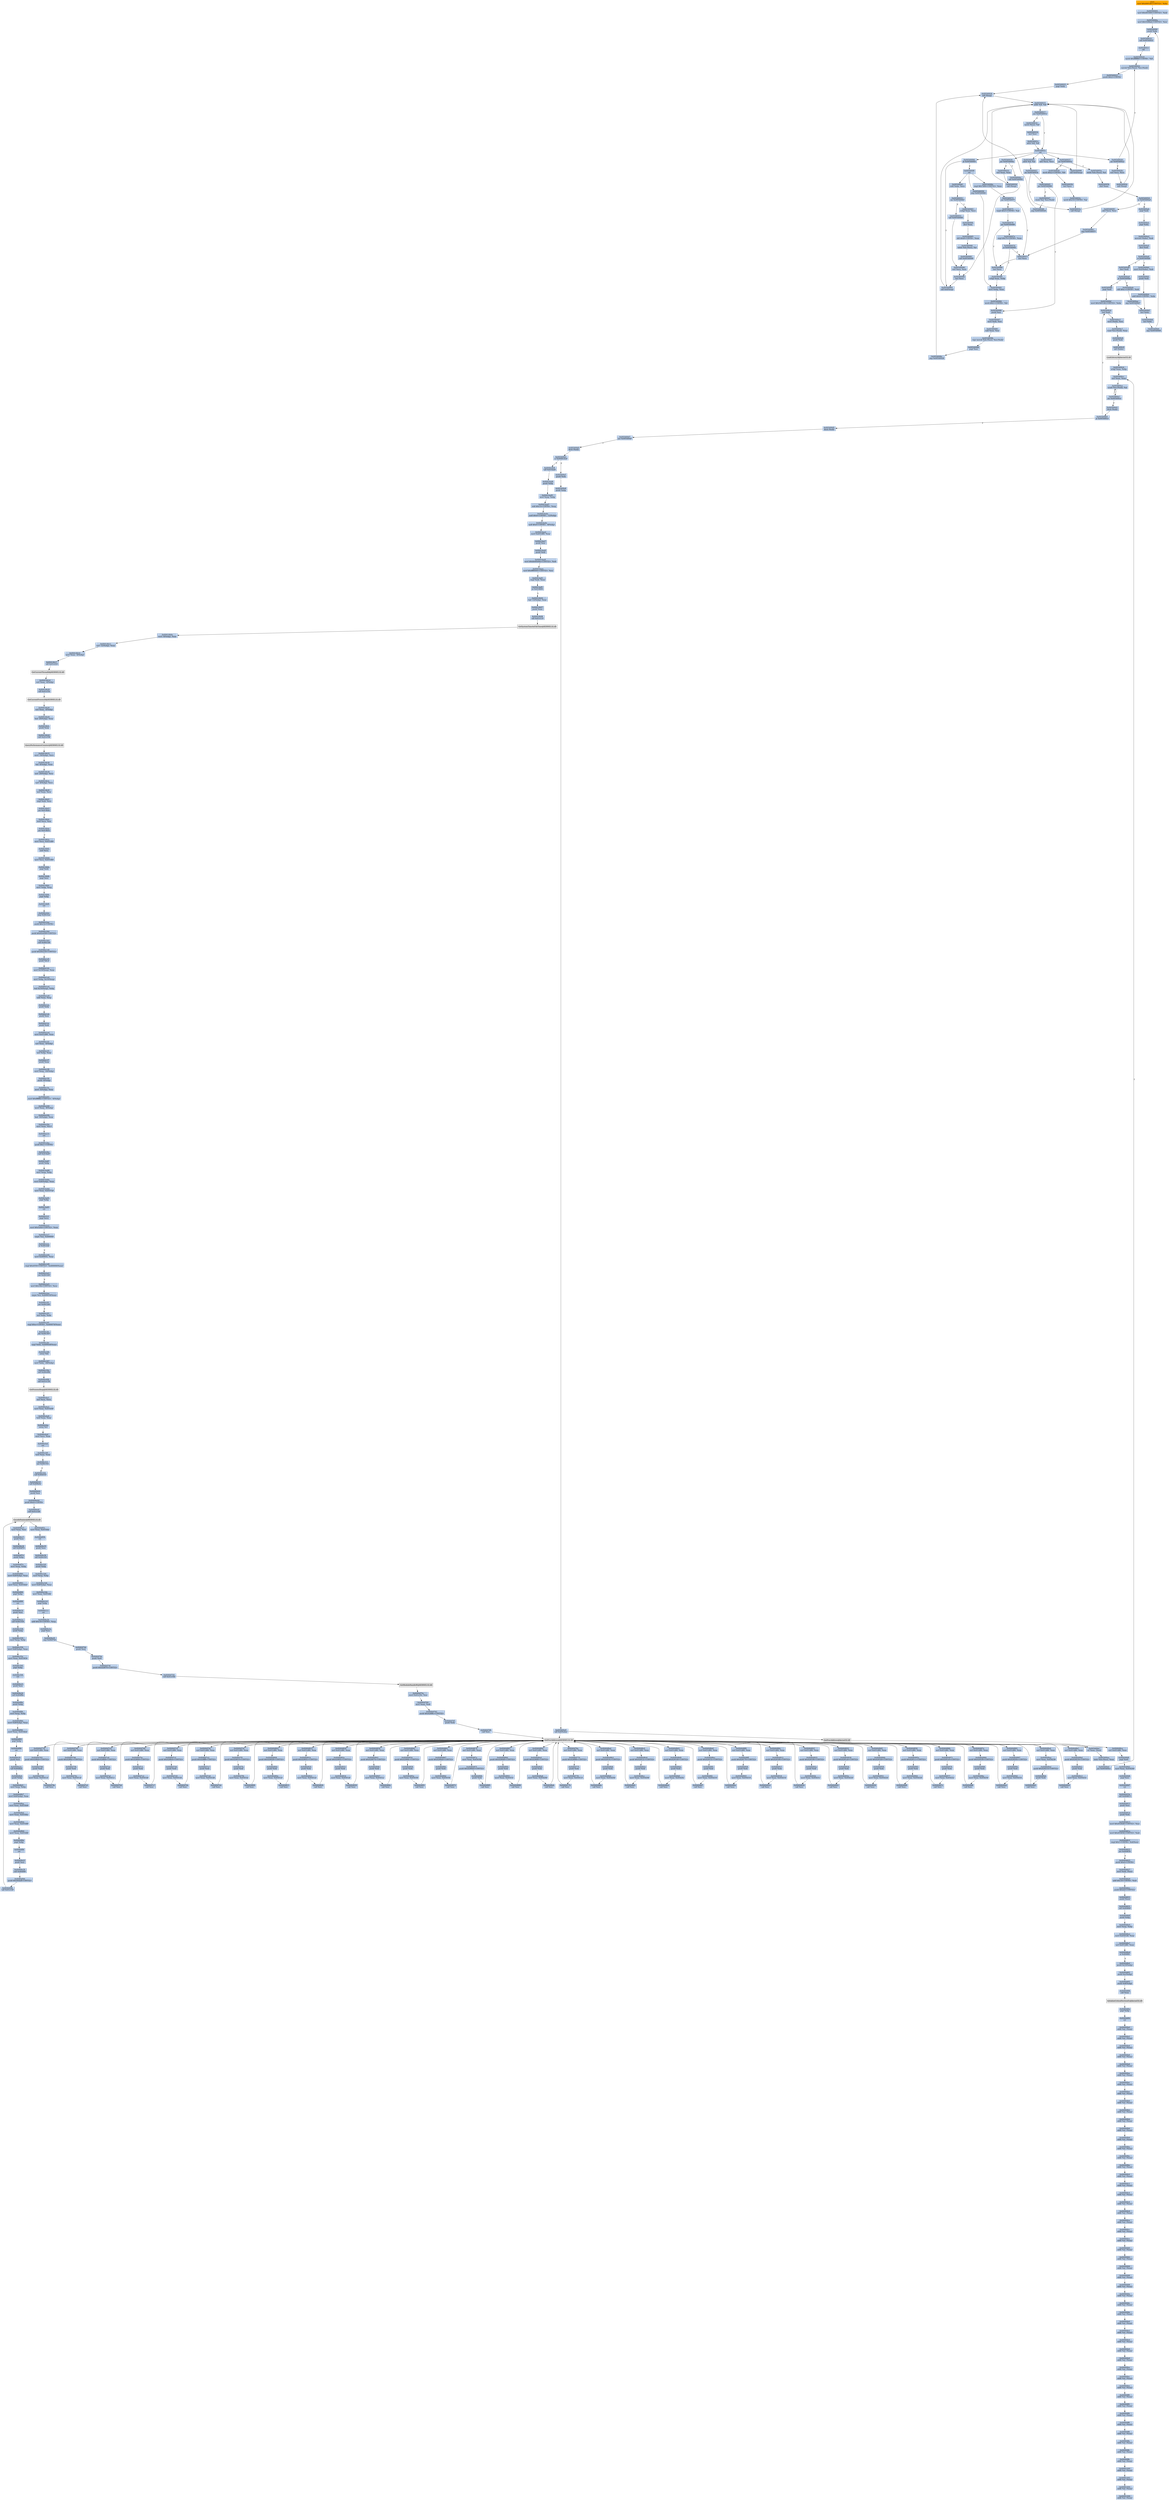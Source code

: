 digraph G {
node[shape=rectangle,style=filled,fillcolor=lightsteelblue,color=lightsteelblue]
bgcolor="transparent"
a0x00540000movl_0x4001d0UINT32_ebx[label="start\nmovl $0x4001d0<UINT32>, %ebx",fillcolor="orange",color="lightgrey"];
a0x00540005movl_0x401000UINT32_edi[label="0x00540005\nmovl $0x401000<UINT32>, %edi"];
a0x0054000amovl_0x5298abUINT32_esi[label="0x0054000a\nmovl $0x5298ab<UINT32>, %esi"];
a0x0054000fpushl_ebx[label="0x0054000f\npushl %ebx"];
a0x00540010call_0x0054001f[label="0x00540010\ncall 0x0054001f"];
a0x0054001fcld_[label="0x0054001f\ncld "];
a0x00540020movb_0xffffff80UINT8_dl[label="0x00540020\nmovb $0xffffff80<UINT8>, %dl"];
a0x00540022movsb_ds_esi__es_edi_[label="0x00540022\nmovsb %ds:(%esi), %es:(%edi)"];
a0x00540023pushl_0x2UINT8[label="0x00540023\npushl $0x2<UINT8>"];
a0x00540025popl_ebx[label="0x00540025\npopl %ebx"];
a0x00540026call_esp_[label="0x00540026\ncall (%esp)"];
a0x00540015addb_dl_dl[label="0x00540015\naddb %dl, %dl"];
a0x00540017jne_0x0054001e[label="0x00540017\njne 0x0054001e"];
a0x00540019movb_esi__dl[label="0x00540019\nmovb (%esi), %dl"];
a0x0054001bincl_esi[label="0x0054001b\nincl %esi"];
a0x0054001cadcb_dl_dl[label="0x0054001c\nadcb %dl, %dl"];
a0x0054001eret[label="0x0054001e\nret"];
a0x00540029jae_0x00540022[label="0x00540029\njae 0x00540022"];
a0x0054002bxorl_ecx_ecx[label="0x0054002b\nxorl %ecx, %ecx"];
a0x0054002dcall_esp_[label="0x0054002d\ncall (%esp)"];
a0x00540030jae_0x0054004a[label="0x00540030\njae 0x0054004a"];
a0x00540032xorl_eax_eax[label="0x00540032\nxorl %eax, %eax"];
a0x00540034call_esp_[label="0x00540034\ncall (%esp)"];
a0x00540037jae_0x0054005a[label="0x00540037\njae 0x0054005a"];
a0x00540039movb_0x2UINT8_bl[label="0x00540039\nmovb $0x2<UINT8>, %bl"];
a0x0054003bincl_ecx[label="0x0054003b\nincl %ecx"];
a0x0054003cmovb_0x10UINT8_al[label="0x0054003c\nmovb $0x10<UINT8>, %al"];
a0x0054003ecall_esp_[label="0x0054003e\ncall (%esp)"];
a0x00540041adcb_al_al[label="0x00540041\nadcb %al, %al"];
a0x00540043jae_0x0054003e[label="0x00540043\njae 0x0054003e"];
a0x00540045jne_0x00540086[label="0x00540045\njne 0x00540086"];
a0x00540047stosb_al_es_edi_[label="0x00540047\nstosb %al, %es:(%edi)"];
a0x00540048jmp_0x00540026[label="0x00540048\njmp 0x00540026"];
a0x0054005alodsb_ds_esi__al[label="0x0054005a\nlodsb %ds:(%esi), %al"];
a0x0054005bshrl_eax[label="0x0054005b\nshrl %eax"];
a0x0054005dje_0x005400a0[label="0x0054005d\nje 0x005400a0"];
a0x0054005fadcl_ecx_ecx[label="0x0054005f\nadcl %ecx, %ecx"];
a0x00540061jmp_0x0054007f[label="0x00540061\njmp 0x0054007f"];
a0x0054007fincl_ecx[label="0x0054007f\nincl %ecx"];
a0x00540080incl_ecx[label="0x00540080\nincl %ecx"];
a0x00540081xchgl_eax_ebp[label="0x00540081\nxchgl %eax, %ebp"];
a0x00540082movl_ebp_eax[label="0x00540082\nmovl %ebp, %eax"];
a0x00540084movb_0x1UINT8_bl[label="0x00540084\nmovb $0x1<UINT8>, %bl"];
a0x00540086pushl_esi[label="0x00540086\npushl %esi"];
a0x00540087movl_edi_esi[label="0x00540087\nmovl %edi, %esi"];
a0x00540089subl_eax_esi[label="0x00540089\nsubl %eax, %esi"];
a0x0054008brepz_movsb_ds_esi__es_edi_[label="0x0054008b\nrepz movsb %ds:(%esi), %es:(%edi)"];
a0x0054008dpopl_esi[label="0x0054008d\npopl %esi"];
a0x0054008ejmp_0x00540026[label="0x0054008e\njmp 0x00540026"];
a0x0054004acall_0x00540092[label="0x0054004a\ncall 0x00540092"];
a0x00540092incl_ecx[label="0x00540092\nincl %ecx"];
a0x00540093call_0x4esp_[label="0x00540093\ncall 0x4(%esp)"];
a0x00540097adcl_ecx_ecx[label="0x00540097\nadcl %ecx, %ecx"];
a0x00540099call_0x4esp_[label="0x00540099\ncall 0x4(%esp)"];
a0x0054009djb_0x00540093[label="0x0054009d\njb 0x00540093"];
a0x0054009fret[label="0x0054009f\nret"];
a0x0054004fsubl_ebx_ecx[label="0x0054004f\nsubl %ebx, %ecx"];
a0x00540051jne_0x00540063[label="0x00540051\njne 0x00540063"];
a0x00540063xchgl_eax_ecx[label="0x00540063\nxchgl %eax, %ecx"];
a0x00540064decl_eax[label="0x00540064\ndecl %eax"];
a0x00540065shll_0x8UINT8_eax[label="0x00540065\nshll $0x8<UINT8>, %eax"];
a0x00540068lodsb_ds_esi__al[label="0x00540068\nlodsb %ds:(%esi), %al"];
a0x00540069call_0x00540090[label="0x00540069\ncall 0x00540090"];
a0x00540090xorl_ecx_ecx[label="0x00540090\nxorl %ecx, %ecx"];
a0x0054006ecmpl_0x7d00UINT32_eax[label="0x0054006e\ncmpl $0x7d00<UINT32>, %eax"];
a0x00540073jae_0x0054007f[label="0x00540073\njae 0x0054007f"];
a0x00540075cmpb_0x5UINT8_ah[label="0x00540075\ncmpb $0x5<UINT8>, %ah"];
a0x00540078jae_0x00540080[label="0x00540078\njae 0x00540080"];
a0x0054007acmpl_0x7fUINT8_eax[label="0x0054007a\ncmpl $0x7f<UINT8>, %eax"];
a0x0054007dja_0x00540081[label="0x0054007d\nja 0x00540081"];
a0x00540053call_0x00540090[label="0x00540053\ncall 0x00540090"];
a0x00540058jmp_0x00540082[label="0x00540058\njmp 0x00540082"];
a0x005400a0popl_edi[label="0x005400a0\npopl %edi"];
a0x005400a1popl_ebx[label="0x005400a1\npopl %ebx"];
a0x005400a2movzwl_ebx__edi[label="0x005400a2\nmovzwl (%ebx), %edi"];
a0x005400a5decl_edi[label="0x005400a5\ndecl %edi"];
a0x005400a6je_0x005400b0[label="0x005400a6\nje 0x005400b0"];
a0x005400a8decl_edi[label="0x005400a8\ndecl %edi"];
a0x005400a9je_0x005400be[label="0x005400a9\nje 0x005400be"];
a0x005400abshll_0xcUINT8_edi[label="0x005400ab\nshll $0xc<UINT8>, %edi"];
a0x005400aejmp_0x005400b7[label="0x005400ae\njmp 0x005400b7"];
a0x005400b7incl_ebx[label="0x005400b7\nincl %ebx"];
a0x005400b8incl_ebx[label="0x005400b8\nincl %ebx"];
a0x005400b9jmp_0x0054000f[label="0x005400b9\njmp 0x0054000f"];
a0x005400b0movl_0x2ebx__edi[label="0x005400b0\nmovl 0x2(%ebx), %edi"];
a0x005400b3pushl_edi[label="0x005400b3\npushl %edi"];
a0x005400b4addl_0x4UINT8_ebx[label="0x005400b4\naddl $0x4<UINT8>, %ebx"];
a0x005400bepopl_edi[label="0x005400be\npopl %edi"];
a0x005400bfmovl_0x540128UINT32_ebx[label="0x005400bf\nmovl $0x540128<UINT32>, %ebx"];
a0x005400c4incl_edi[label="0x005400c4\nincl %edi"];
a0x005400c5movl_edi__esi[label="0x005400c5\nmovl (%edi), %esi"];
a0x005400c7scasl_es_edi__eax[label="0x005400c7\nscasl %es:(%edi), %eax"];
a0x005400c8pushl_edi[label="0x005400c8\npushl %edi"];
a0x005400c9call_ebx_[label="0x005400c9\ncall (%ebx)"];
LoadLibraryA_kernel32_dll[label="LoadLibraryA@kernel32.dll",fillcolor="lightgrey",color="lightgrey"];
a0x005400cbxchgl_eax_ebp[label="0x005400cb\nxchgl %eax, %ebp"];
a0x005400ccxorl_eax_eax[label="0x005400cc\nxorl %eax, %eax"];
a0x005400cescasb_es_edi__al[label="0x005400ce\nscasb %es:(%edi), %al"];
a0x005400cfjne_0x005400ce[label="0x005400cf\njne 0x005400ce"];
a0x005400d1decb_edi_[label="0x005400d1\ndecb (%edi)"];
a0x005400d3je_0x005400c4[label="0x005400d3\nje 0x005400c4"];
a0x005400d5decb_edi_[label="0x005400d5\ndecb (%edi)"];
a0x005400d7jne_0x005400df[label="0x005400d7\njne 0x005400df"];
a0x005400dfdecb_edi_[label="0x005400df\ndecb (%edi)"];
a0x005400e1je_0x0040c429[label="0x005400e1\nje 0x0040c429"];
a0x005400e7pushl_edi[label="0x005400e7\npushl %edi"];
a0x005400e8pushl_ebp[label="0x005400e8\npushl %ebp"];
a0x005400e9call_0x4ebx_[label="0x005400e9\ncall 0x4(%ebx)"];
GetProcAddress_kernel32_dll[label="GetProcAddress@kernel32.dll",fillcolor="lightgrey",color="lightgrey"];
a0x005400ecorl_eax_esi_[label="0x005400ec\norl %eax, (%esi)"];
a0x005400eelodsl_ds_esi__eax[label="0x005400ee\nlodsl %ds:(%esi), %eax"];
a0x005400efjne_0x005400cc[label="0x005400ef\njne 0x005400cc"];
GetProcAddress_KERNEL32_dll[label="GetProcAddress@KERNEL32.dll",fillcolor="lightgrey",color="lightgrey"];
a0x0040c429call_0x414ad4[label="0x0040c429\ncall 0x414ad4"];
a0x00414ad4pushl_ebp[label="0x00414ad4\npushl %ebp"];
a0x00414ad5movl_esp_ebp[label="0x00414ad5\nmovl %esp, %ebp"];
a0x00414ad7subl_0x14UINT8_esp[label="0x00414ad7\nsubl $0x14<UINT8>, %esp"];
a0x00414adaandl_0x0UINT8__12ebp_[label="0x00414ada\nandl $0x0<UINT8>, -12(%ebp)"];
a0x00414adeandl_0x0UINT8__8ebp_[label="0x00414ade\nandl $0x0<UINT8>, -8(%ebp)"];
a0x00414ae2movl_0x451d80_eax[label="0x00414ae2\nmovl 0x451d80, %eax"];
a0x00414ae7pushl_esi[label="0x00414ae7\npushl %esi"];
a0x00414ae8pushl_edi[label="0x00414ae8\npushl %edi"];
a0x00414ae9movl_0xbb40e64eUINT32_edi[label="0x00414ae9\nmovl $0xbb40e64e<UINT32>, %edi"];
a0x00414aeemovl_0xffff0000UINT32_esi[label="0x00414aee\nmovl $0xffff0000<UINT32>, %esi"];
a0x00414af3cmpl_edi_eax[label="0x00414af3\ncmpl %edi, %eax"];
a0x00414af5je_0x414b04[label="0x00414af5\nje 0x414b04"];
a0x00414b04leal__12ebp__eax[label="0x00414b04\nleal -12(%ebp), %eax"];
a0x00414b07pushl_eax[label="0x00414b07\npushl %eax"];
a0x00414b08call_0x41e110[label="0x00414b08\ncall 0x41e110"];
GetSystemTimeAsFileTime_KERNEL32_dll[label="GetSystemTimeAsFileTime@KERNEL32.dll",fillcolor="lightgrey",color="lightgrey"];
a0x00414b0emovl__8ebp__eax[label="0x00414b0e\nmovl -8(%ebp), %eax"];
a0x00414b11xorl__12ebp__eax[label="0x00414b11\nxorl -12(%ebp), %eax"];
a0x00414b14movl_eax__4ebp_[label="0x00414b14\nmovl %eax, -4(%ebp)"];
a0x00414b17call_0x41e224[label="0x00414b17\ncall 0x41e224"];
GetCurrentThreadId_KERNEL32_dll[label="GetCurrentThreadId@KERNEL32.dll",fillcolor="lightgrey",color="lightgrey"];
a0x00414b1dxorl_eax__4ebp_[label="0x00414b1d\nxorl %eax, -4(%ebp)"];
a0x00414b20call_0x41e10c[label="0x00414b20\ncall 0x41e10c"];
GetCurrentProcessId_KERNEL32_dll[label="GetCurrentProcessId@KERNEL32.dll",fillcolor="lightgrey",color="lightgrey"];
a0x00414b26xorl_eax__4ebp_[label="0x00414b26\nxorl %eax, -4(%ebp)"];
a0x00414b29leal__20ebp__eax[label="0x00414b29\nleal -20(%ebp), %eax"];
a0x00414b2cpushl_eax[label="0x00414b2c\npushl %eax"];
a0x00414b2dcall_0x41e108[label="0x00414b2d\ncall 0x41e108"];
QueryPerformanceCounter_KERNEL32_dll[label="QueryPerformanceCounter@KERNEL32.dll",fillcolor="lightgrey",color="lightgrey"];
a0x00414b33movl__16ebp__ecx[label="0x00414b33\nmovl -16(%ebp), %ecx"];
a0x00414b36leal__4ebp__eax[label="0x00414b36\nleal -4(%ebp), %eax"];
a0x00414b39xorl__20ebp__ecx[label="0x00414b39\nxorl -20(%ebp), %ecx"];
a0x00414b3cxorl__4ebp__ecx[label="0x00414b3c\nxorl -4(%ebp), %ecx"];
a0x00414b3fxorl_eax_ecx[label="0x00414b3f\nxorl %eax, %ecx"];
a0x00414b41cmpl_edi_ecx[label="0x00414b41\ncmpl %edi, %ecx"];
a0x00414b43jne_0x414b4c[label="0x00414b43\njne 0x414b4c"];
a0x00414b4ctestl_ecx_esi[label="0x00414b4c\ntestl %ecx, %esi"];
a0x00414b4ejne_0x414b5c[label="0x00414b4e\njne 0x414b5c"];
a0x00414b5cmovl_ecx_0x451d80[label="0x00414b5c\nmovl %ecx, 0x451d80"];
a0x00414b62notl_ecx[label="0x00414b62\nnotl %ecx"];
a0x00414b64movl_ecx_0x451d84[label="0x00414b64\nmovl %ecx, 0x451d84"];
a0x00414b6apopl_edi[label="0x00414b6a\npopl %edi"];
a0x00414b6bpopl_esi[label="0x00414b6b\npopl %esi"];
a0x00414b6cmovl_ebp_esp[label="0x00414b6c\nmovl %ebp, %esp"];
a0x00414b6epopl_ebp[label="0x00414b6e\npopl %ebp"];
a0x00414b6fret[label="0x00414b6f\nret"];
a0x0040c42ejmp_0x40c2ae[label="0x0040c42e\njmp 0x40c2ae"];
a0x0040c2aepushl_0x14UINT8[label="0x0040c2ae\npushl $0x14<UINT8>"];
a0x0040c2b0pushl_0x42e458UINT32[label="0x0040c2b0\npushl $0x42e458<UINT32>"];
a0x0040c2b5call_0x40e1d0[label="0x0040c2b5\ncall 0x40e1d0"];
a0x0040e1d0pushl_0x40e230UINT32[label="0x0040e1d0\npushl $0x40e230<UINT32>"];
a0x0040e1d5pushl_fs_0[label="0x0040e1d5\npushl %fs:0"];
a0x0040e1dcmovl_0x10esp__eax[label="0x0040e1dc\nmovl 0x10(%esp), %eax"];
a0x0040e1e0movl_ebp_0x10esp_[label="0x0040e1e0\nmovl %ebp, 0x10(%esp)"];
a0x0040e1e4leal_0x10esp__ebp[label="0x0040e1e4\nleal 0x10(%esp), %ebp"];
a0x0040e1e8subl_eax_esp[label="0x0040e1e8\nsubl %eax, %esp"];
a0x0040e1eapushl_ebx[label="0x0040e1ea\npushl %ebx"];
a0x0040e1ebpushl_esi[label="0x0040e1eb\npushl %esi"];
a0x0040e1ecpushl_edi[label="0x0040e1ec\npushl %edi"];
a0x0040e1edmovl_0x451d80_eax[label="0x0040e1ed\nmovl 0x451d80, %eax"];
a0x0040e1f2xorl_eax__4ebp_[label="0x0040e1f2\nxorl %eax, -4(%ebp)"];
a0x0040e1f5xorl_ebp_eax[label="0x0040e1f5\nxorl %ebp, %eax"];
a0x0040e1f7pushl_eax[label="0x0040e1f7\npushl %eax"];
a0x0040e1f8movl_esp__24ebp_[label="0x0040e1f8\nmovl %esp, -24(%ebp)"];
a0x0040e1fbpushl__8ebp_[label="0x0040e1fb\npushl -8(%ebp)"];
a0x0040e1femovl__4ebp__eax[label="0x0040e1fe\nmovl -4(%ebp), %eax"];
a0x0040e201movl_0xfffffffeUINT32__4ebp_[label="0x0040e201\nmovl $0xfffffffe<UINT32>, -4(%ebp)"];
a0x0040e208movl_eax__8ebp_[label="0x0040e208\nmovl %eax, -8(%ebp)"];
a0x0040e20bleal__16ebp__eax[label="0x0040e20b\nleal -16(%ebp), %eax"];
a0x0040e20emovl_eax_fs_0[label="0x0040e20e\nmovl %eax, %fs:0"];
a0x0040e214ret[label="0x0040e214\nret"];
a0x0040c2bapushl_0x1UINT8[label="0x0040c2ba\npushl $0x1<UINT8>"];
a0x0040c2bccall_0x414a87[label="0x0040c2bc\ncall 0x414a87"];
a0x00414a87pushl_ebp[label="0x00414a87\npushl %ebp"];
a0x00414a88movl_esp_ebp[label="0x00414a88\nmovl %esp, %ebp"];
a0x00414a8amovl_0x8ebp__eax[label="0x00414a8a\nmovl 0x8(%ebp), %eax"];
a0x00414a8dmovl_eax_0x4537a8[label="0x00414a8d\nmovl %eax, 0x4537a8"];
a0x00414a92popl_ebp[label="0x00414a92\npopl %ebp"];
a0x00414a93ret[label="0x00414a93\nret"];
a0x0040c2c1popl_ecx[label="0x0040c2c1\npopl %ecx"];
a0x0040c2c2movl_0x5a4dUINT32_eax[label="0x0040c2c2\nmovl $0x5a4d<UINT32>, %eax"];
a0x0040c2c7cmpw_ax_0x400000[label="0x0040c2c7\ncmpw %ax, 0x400000"];
a0x0040c2ceje_0x40c2d4[label="0x0040c2ce\nje 0x40c2d4"];
a0x0040c2d4movl_0x40003c_eax[label="0x0040c2d4\nmovl 0x40003c, %eax"];
a0x0040c2d9cmpl_0x4550UINT32_0x400000eax_[label="0x0040c2d9\ncmpl $0x4550<UINT32>, 0x400000(%eax)"];
a0x0040c2e3jne_0x40c2d0[label="0x0040c2e3\njne 0x40c2d0"];
a0x0040c2e5movl_0x10bUINT32_ecx[label="0x0040c2e5\nmovl $0x10b<UINT32>, %ecx"];
a0x0040c2eacmpw_cx_0x400018eax_[label="0x0040c2ea\ncmpw %cx, 0x400018(%eax)"];
a0x0040c2f1jne_0x40c2d0[label="0x0040c2f1\njne 0x40c2d0"];
a0x0040c2f3xorl_ebx_ebx[label="0x0040c2f3\nxorl %ebx, %ebx"];
a0x0040c2f5cmpl_0xeUINT8_0x400074eax_[label="0x0040c2f5\ncmpl $0xe<UINT8>, 0x400074(%eax)"];
a0x0040c2fcjbe_0x40c307[label="0x0040c2fc\njbe 0x40c307"];
a0x0040c2fecmpl_ebx_0x4000e8eax_[label="0x0040c2fe\ncmpl %ebx, 0x4000e8(%eax)"];
a0x0040c304setne_bl[label="0x0040c304\nsetne %bl"];
a0x0040c307movl_ebx__28ebp_[label="0x0040c307\nmovl %ebx, -28(%ebp)"];
a0x0040c30acall_0x40e49b[label="0x0040c30a\ncall 0x40e49b"];
a0x0040e49bcall_0x41e138[label="0x0040e49b\ncall 0x41e138"];
GetProcessHeap_KERNEL32_dll[label="GetProcessHeap@KERNEL32.dll",fillcolor="lightgrey",color="lightgrey"];
a0x0040e4a1xorl_ecx_ecx[label="0x0040e4a1\nxorl %ecx, %ecx"];
a0x0040e4a3movl_eax_0x453e08[label="0x0040e4a3\nmovl %eax, 0x453e08"];
a0x0040e4a8testl_eax_eax[label="0x0040e4a8\ntestl %eax, %eax"];
a0x0040e4aasetne_cl[label="0x0040e4aa\nsetne %cl"];
a0x0040e4admovl_ecx_eax[label="0x0040e4ad\nmovl %ecx, %eax"];
a0x0040e4afret[label="0x0040e4af\nret"];
a0x0040c30ftestl_eax_eax[label="0x0040c30f\ntestl %eax, %eax"];
a0x0040c311jne_0x40c31b[label="0x0040c311\njne 0x40c31b"];
a0x0040c31bcall_0x40d335[label="0x0040c31b\ncall 0x40d335"];
a0x0040d335call_0x409e0c[label="0x0040d335\ncall 0x409e0c"];
a0x00409e0cpushl_esi[label="0x00409e0c\npushl %esi"];
a0x00409e0dpushl_0x0UINT8[label="0x00409e0d\npushl $0x0<UINT8>"];
a0x00409e0fcall_0x41e1d0[label="0x00409e0f\ncall 0x41e1d0"];
EncodePointer_KERNEL32_dll[label="EncodePointer@KERNEL32.dll",fillcolor="lightgrey",color="lightgrey"];
a0x00409e15movl_eax_esi[label="0x00409e15\nmovl %eax, %esi"];
a0x00409e17pushl_esi[label="0x00409e17\npushl %esi"];
a0x00409e18call_0x40df7d[label="0x00409e18\ncall 0x40df7d"];
a0x0040df7dpushl_ebp[label="0x0040df7d\npushl %ebp"];
a0x0040df7emovl_esp_ebp[label="0x0040df7e\nmovl %esp, %ebp"];
a0x0040df80movl_0x8ebp__eax[label="0x0040df80\nmovl 0x8(%ebp), %eax"];
a0x0040df83movl_eax_0x453de0[label="0x0040df83\nmovl %eax, 0x453de0"];
a0x0040df88popl_ebp[label="0x0040df88\npopl %ebp"];
a0x0040df89ret[label="0x0040df89\nret"];
a0x00409e1dpushl_esi[label="0x00409e1d\npushl %esi"];
a0x00409e1ecall_0x40c558[label="0x00409e1e\ncall 0x40c558"];
a0x0040c558pushl_ebp[label="0x0040c558\npushl %ebp"];
a0x0040c559movl_esp_ebp[label="0x0040c559\nmovl %esp, %ebp"];
a0x0040c55bmovl_0x8ebp__eax[label="0x0040c55b\nmovl 0x8(%ebp), %eax"];
a0x0040c55emovl_eax_0x453634[label="0x0040c55e\nmovl %eax, 0x453634"];
a0x0040c563popl_ebp[label="0x0040c563\npopl %ebp"];
a0x0040c564ret[label="0x0040c564\nret"];
a0x00409e23pushl_esi[label="0x00409e23\npushl %esi"];
a0x00409e24call_0x40df8a[label="0x00409e24\ncall 0x40df8a"];
a0x0040df8apushl_ebp[label="0x0040df8a\npushl %ebp"];
a0x0040df8bmovl_esp_ebp[label="0x0040df8b\nmovl %esp, %ebp"];
a0x0040df8dmovl_0x8ebp__eax[label="0x0040df8d\nmovl 0x8(%ebp), %eax"];
a0x0040df90movl_eax_0x453de4[label="0x0040df90\nmovl %eax, 0x453de4"];
a0x0040df95popl_ebp[label="0x0040df95\npopl %ebp"];
a0x0040df96ret[label="0x0040df96\nret"];
a0x00409e29pushl_esi[label="0x00409e29\npushl %esi"];
a0x00409e2acall_0x40dfa4[label="0x00409e2a\ncall 0x40dfa4"];
a0x0040dfa4pushl_ebp[label="0x0040dfa4\npushl %ebp"];
a0x0040dfa5movl_esp_ebp[label="0x0040dfa5\nmovl %esp, %ebp"];
a0x0040dfa7movl_0x8ebp__eax[label="0x0040dfa7\nmovl 0x8(%ebp), %eax"];
a0x0040dfaamovl_eax_0x453de8[label="0x0040dfaa\nmovl %eax, 0x453de8"];
a0x0040dfafmovl_eax_0x453dec[label="0x0040dfaf\nmovl %eax, 0x453dec"];
a0x0040dfb4movl_eax_0x453df0[label="0x0040dfb4\nmovl %eax, 0x453df0"];
a0x0040dfb9movl_eax_0x453df4[label="0x0040dfb9\nmovl %eax, 0x453df4"];
a0x0040dfbepopl_ebp[label="0x0040dfbe\npopl %ebp"];
a0x0040dfbfret[label="0x0040dfbf\nret"];
a0x00409e2fpushl_esi[label="0x00409e2f\npushl %esi"];
a0x00409e30call_0x40df46[label="0x00409e30\ncall 0x40df46"];
a0x0040df46pushl_0x40deffUINT32[label="0x0040df46\npushl $0x40deff<UINT32>"];
a0x0040df4bcall_0x41e1d0[label="0x0040df4b\ncall 0x41e1d0"];
a0x0040df51movl_eax_0x453ddc[label="0x0040df51\nmovl %eax, 0x453ddc"];
a0x0040df56ret[label="0x0040df56\nret"];
a0x00409e35pushl_esi[label="0x00409e35\npushl %esi"];
a0x00409e36call_0x40e1b5[label="0x00409e36\ncall 0x40e1b5"];
a0x0040e1b5pushl_ebp[label="0x0040e1b5\npushl %ebp"];
a0x0040e1b6movl_esp_ebp[label="0x0040e1b6\nmovl %esp, %ebp"];
a0x0040e1b8movl_0x8ebp__eax[label="0x0040e1b8\nmovl 0x8(%ebp), %eax"];
a0x0040e1bbmovl_eax_0x453dfc[label="0x0040e1bb\nmovl %eax, 0x453dfc"];
a0x0040e1c0popl_ebp[label="0x0040e1c0\npopl %ebp"];
a0x0040e1c1ret[label="0x0040e1c1\nret"];
a0x00409e3baddl_0x18UINT8_esp[label="0x00409e3b\naddl $0x18<UINT8>, %esp"];
a0x00409e3epopl_esi[label="0x00409e3e\npopl %esi"];
a0x00409e3fjmp_0x40d74d[label="0x00409e3f\njmp 0x40d74d"];
a0x0040d74dpushl_esi[label="0x0040d74d\npushl %esi"];
a0x0040d74epushl_edi[label="0x0040d74e\npushl %edi"];
a0x0040d74fpushl_0x428f70UINT32[label="0x0040d74f\npushl $0x428f70<UINT32>"];
a0x0040d754call_0x41e184[label="0x0040d754\ncall 0x41e184"];
GetModuleHandleW_KERNEL32_dll[label="GetModuleHandleW@KERNEL32.dll",fillcolor="lightgrey",color="lightgrey"];
a0x0040d75amovl_0x41e19c_esi[label="0x0040d75a\nmovl 0x41e19c, %esi"];
a0x0040d760movl_eax_edi[label="0x0040d760\nmovl %eax, %edi"];
a0x0040d762pushl_0x428f8cUINT32[label="0x0040d762\npushl $0x428f8c<UINT32>"];
a0x0040d767pushl_edi[label="0x0040d767\npushl %edi"];
a0x0040d768call_esi[label="0x0040d768\ncall %esi"];
a0x0040d76axorl_0x451d80_eax[label="0x0040d76a\nxorl 0x451d80, %eax"];
a0x0040d770pushl_0x428f98UINT32[label="0x0040d770\npushl $0x428f98<UINT32>"];
a0x0040d775pushl_edi[label="0x0040d775\npushl %edi"];
a0x0040d776movl_eax_0x4541c0[label="0x0040d776\nmovl %eax, 0x4541c0"];
a0x0040d77bcall_esi[label="0x0040d77b\ncall %esi"];
a0x0040d77dxorl_0x451d80_eax[label="0x0040d77d\nxorl 0x451d80, %eax"];
a0x0040d783pushl_0x428fa0UINT32[label="0x0040d783\npushl $0x428fa0<UINT32>"];
a0x0040d788pushl_edi[label="0x0040d788\npushl %edi"];
a0x0040d789movl_eax_0x4541c4[label="0x0040d789\nmovl %eax, 0x4541c4"];
a0x0040d78ecall_esi[label="0x0040d78e\ncall %esi"];
a0x0040d790xorl_0x451d80_eax[label="0x0040d790\nxorl 0x451d80, %eax"];
a0x0040d796pushl_0x428facUINT32[label="0x0040d796\npushl $0x428fac<UINT32>"];
a0x0040d79bpushl_edi[label="0x0040d79b\npushl %edi"];
a0x0040d79cmovl_eax_0x4541c8[label="0x0040d79c\nmovl %eax, 0x4541c8"];
a0x0040d7a1call_esi[label="0x0040d7a1\ncall %esi"];
a0x0040d7a3xorl_0x451d80_eax[label="0x0040d7a3\nxorl 0x451d80, %eax"];
a0x0040d7a9pushl_0x428fb8UINT32[label="0x0040d7a9\npushl $0x428fb8<UINT32>"];
a0x0040d7aepushl_edi[label="0x0040d7ae\npushl %edi"];
a0x0040d7afmovl_eax_0x4541cc[label="0x0040d7af\nmovl %eax, 0x4541cc"];
a0x0040d7b4call_esi[label="0x0040d7b4\ncall %esi"];
a0x0040d7b6xorl_0x451d80_eax[label="0x0040d7b6\nxorl 0x451d80, %eax"];
a0x0040d7bcpushl_0x428fd4UINT32[label="0x0040d7bc\npushl $0x428fd4<UINT32>"];
a0x0040d7c1pushl_edi[label="0x0040d7c1\npushl %edi"];
a0x0040d7c2movl_eax_0x4541d0[label="0x0040d7c2\nmovl %eax, 0x4541d0"];
a0x0040d7c7call_esi[label="0x0040d7c7\ncall %esi"];
a0x0040d7c9xorl_0x451d80_eax[label="0x0040d7c9\nxorl 0x451d80, %eax"];
a0x0040d7cfpushl_0x428fe4UINT32[label="0x0040d7cf\npushl $0x428fe4<UINT32>"];
a0x0040d7d4pushl_edi[label="0x0040d7d4\npushl %edi"];
a0x0040d7d5movl_eax_0x4541d4[label="0x0040d7d5\nmovl %eax, 0x4541d4"];
a0x0040d7dacall_esi[label="0x0040d7da\ncall %esi"];
a0x0040d7dcxorl_0x451d80_eax[label="0x0040d7dc\nxorl 0x451d80, %eax"];
a0x0040d7e2pushl_0x428ff8UINT32[label="0x0040d7e2\npushl $0x428ff8<UINT32>"];
a0x0040d7e7pushl_edi[label="0x0040d7e7\npushl %edi"];
a0x0040d7e8movl_eax_0x4541d8[label="0x0040d7e8\nmovl %eax, 0x4541d8"];
a0x0040d7edcall_esi[label="0x0040d7ed\ncall %esi"];
a0x0040d7efxorl_0x451d80_eax[label="0x0040d7ef\nxorl 0x451d80, %eax"];
a0x0040d7f5pushl_0x429010UINT32[label="0x0040d7f5\npushl $0x429010<UINT32>"];
a0x0040d7fapushl_edi[label="0x0040d7fa\npushl %edi"];
a0x0040d7fbmovl_eax_0x4541dc[label="0x0040d7fb\nmovl %eax, 0x4541dc"];
a0x0040d800call_esi[label="0x0040d800\ncall %esi"];
a0x0040d802xorl_0x451d80_eax[label="0x0040d802\nxorl 0x451d80, %eax"];
a0x0040d808pushl_0x429028UINT32[label="0x0040d808\npushl $0x429028<UINT32>"];
a0x0040d80dpushl_edi[label="0x0040d80d\npushl %edi"];
a0x0040d80emovl_eax_0x4541e0[label="0x0040d80e\nmovl %eax, 0x4541e0"];
a0x0040d813call_esi[label="0x0040d813\ncall %esi"];
a0x0040d815xorl_0x451d80_eax[label="0x0040d815\nxorl 0x451d80, %eax"];
a0x0040d81bpushl_0x42903cUINT32[label="0x0040d81b\npushl $0x42903c<UINT32>"];
a0x0040d820pushl_edi[label="0x0040d820\npushl %edi"];
a0x0040d821movl_eax_0x4541e4[label="0x0040d821\nmovl %eax, 0x4541e4"];
a0x0040d826call_esi[label="0x0040d826\ncall %esi"];
a0x0040d828xorl_0x451d80_eax[label="0x0040d828\nxorl 0x451d80, %eax"];
a0x0040d82epushl_0x42905cUINT32[label="0x0040d82e\npushl $0x42905c<UINT32>"];
a0x0040d833pushl_edi[label="0x0040d833\npushl %edi"];
a0x0040d834movl_eax_0x4541e8[label="0x0040d834\nmovl %eax, 0x4541e8"];
a0x0040d839call_esi[label="0x0040d839\ncall %esi"];
a0x0040d83bxorl_0x451d80_eax[label="0x0040d83b\nxorl 0x451d80, %eax"];
a0x0040d841pushl_0x429074UINT32[label="0x0040d841\npushl $0x429074<UINT32>"];
a0x0040d846pushl_edi[label="0x0040d846\npushl %edi"];
a0x0040d847movl_eax_0x4541ec[label="0x0040d847\nmovl %eax, 0x4541ec"];
a0x0040d84ccall_esi[label="0x0040d84c\ncall %esi"];
a0x0040d84exorl_0x451d80_eax[label="0x0040d84e\nxorl 0x451d80, %eax"];
a0x0040d854pushl_0x42908cUINT32[label="0x0040d854\npushl $0x42908c<UINT32>"];
a0x0040d859pushl_edi[label="0x0040d859\npushl %edi"];
a0x0040d85amovl_eax_0x4541f0[label="0x0040d85a\nmovl %eax, 0x4541f0"];
a0x0040d85fcall_esi[label="0x0040d85f\ncall %esi"];
a0x0040d861xorl_0x451d80_eax[label="0x0040d861\nxorl 0x451d80, %eax"];
a0x0040d867pushl_0x4290a0UINT32[label="0x0040d867\npushl $0x4290a0<UINT32>"];
a0x0040d86cpushl_edi[label="0x0040d86c\npushl %edi"];
a0x0040d86dmovl_eax_0x4541f4[label="0x0040d86d\nmovl %eax, 0x4541f4"];
a0x0040d872call_esi[label="0x0040d872\ncall %esi"];
a0x0040d874xorl_0x451d80_eax[label="0x0040d874\nxorl 0x451d80, %eax"];
a0x0040d87amovl_eax_0x4541f8[label="0x0040d87a\nmovl %eax, 0x4541f8"];
a0x0040d87fpushl_0x4290b4UINT32[label="0x0040d87f\npushl $0x4290b4<UINT32>"];
a0x0040d884pushl_edi[label="0x0040d884\npushl %edi"];
a0x0040d885call_esi[label="0x0040d885\ncall %esi"];
a0x0040d887xorl_0x451d80_eax[label="0x0040d887\nxorl 0x451d80, %eax"];
a0x0040d88dpushl_0x4290d0UINT32[label="0x0040d88d\npushl $0x4290d0<UINT32>"];
a0x0040d892pushl_edi[label="0x0040d892\npushl %edi"];
a0x0040d893movl_eax_0x4541fc[label="0x0040d893\nmovl %eax, 0x4541fc"];
a0x0040d898call_esi[label="0x0040d898\ncall %esi"];
a0x0040d89axorl_0x451d80_eax[label="0x0040d89a\nxorl 0x451d80, %eax"];
a0x0040d8a0pushl_0x4290f0UINT32[label="0x0040d8a0\npushl $0x4290f0<UINT32>"];
a0x0040d8a5pushl_edi[label="0x0040d8a5\npushl %edi"];
a0x0040d8a6movl_eax_0x454200[label="0x0040d8a6\nmovl %eax, 0x454200"];
a0x0040d8abcall_esi[label="0x0040d8ab\ncall %esi"];
a0x0040d8adxorl_0x451d80_eax[label="0x0040d8ad\nxorl 0x451d80, %eax"];
a0x0040d8b3pushl_0x42910cUINT32[label="0x0040d8b3\npushl $0x42910c<UINT32>"];
a0x0040d8b8pushl_edi[label="0x0040d8b8\npushl %edi"];
a0x0040d8b9movl_eax_0x454204[label="0x0040d8b9\nmovl %eax, 0x454204"];
a0x0040d8becall_esi[label="0x0040d8be\ncall %esi"];
a0x0040d8c0xorl_0x451d80_eax[label="0x0040d8c0\nxorl 0x451d80, %eax"];
a0x0040d8c6pushl_0x42912cUINT32[label="0x0040d8c6\npushl $0x42912c<UINT32>"];
a0x0040d8cbpushl_edi[label="0x0040d8cb\npushl %edi"];
a0x0040d8ccmovl_eax_0x454208[label="0x0040d8cc\nmovl %eax, 0x454208"];
a0x0040d8d1call_esi[label="0x0040d8d1\ncall %esi"];
a0x0040d8d3xorl_0x451d80_eax[label="0x0040d8d3\nxorl 0x451d80, %eax"];
a0x0040d8d9pushl_0x429140UINT32[label="0x0040d8d9\npushl $0x429140<UINT32>"];
a0x0040d8depushl_edi[label="0x0040d8de\npushl %edi"];
a0x0040d8dfmovl_eax_0x45420c[label="0x0040d8df\nmovl %eax, 0x45420c"];
a0x0040d8e4call_esi[label="0x0040d8e4\ncall %esi"];
a0x0040d8e6xorl_0x451d80_eax[label="0x0040d8e6\nxorl 0x451d80, %eax"];
a0x0040d8ecpushl_0x42915cUINT32[label="0x0040d8ec\npushl $0x42915c<UINT32>"];
a0x0040d8f1pushl_edi[label="0x0040d8f1\npushl %edi"];
a0x0040d8f2movl_eax_0x454210[label="0x0040d8f2\nmovl %eax, 0x454210"];
a0x0040d8f7call_esi[label="0x0040d8f7\ncall %esi"];
a0x0040d8f9xorl_0x451d80_eax[label="0x0040d8f9\nxorl 0x451d80, %eax"];
a0x0040d8ffpushl_0x429170UINT32[label="0x0040d8ff\npushl $0x429170<UINT32>"];
a0x0040d904pushl_edi[label="0x0040d904\npushl %edi"];
a0x0040d905movl_eax_0x454218[label="0x0040d905\nmovl %eax, 0x454218"];
a0x0040d90acall_esi[label="0x0040d90a\ncall %esi"];
a0x0040d90cxorl_0x451d80_eax[label="0x0040d90c\nxorl 0x451d80, %eax"];
a0x0040d912pushl_0x429180UINT32[label="0x0040d912\npushl $0x429180<UINT32>"];
a0x0040d917pushl_edi[label="0x0040d917\npushl %edi"];
a0x0040d918movl_eax_0x454214[label="0x0040d918\nmovl %eax, 0x454214"];
a0x0040d91dcall_esi[label="0x0040d91d\ncall %esi"];
a0x0040d91fxorl_0x451d80_eax[label="0x0040d91f\nxorl 0x451d80, %eax"];
a0x0040d925pushl_0x429190UINT32[label="0x0040d925\npushl $0x429190<UINT32>"];
a0x0040d92apushl_edi[label="0x0040d92a\npushl %edi"];
a0x0040d92bmovl_eax_0x45421c[label="0x0040d92b\nmovl %eax, 0x45421c"];
a0x0040d930call_esi[label="0x0040d930\ncall %esi"];
a0x0040d932xorl_0x451d80_eax[label="0x0040d932\nxorl 0x451d80, %eax"];
a0x0040d938pushl_0x4291a0UINT32[label="0x0040d938\npushl $0x4291a0<UINT32>"];
a0x0040d93dpushl_edi[label="0x0040d93d\npushl %edi"];
a0x0040d93emovl_eax_0x454220[label="0x0040d93e\nmovl %eax, 0x454220"];
a0x0040d943call_esi[label="0x0040d943\ncall %esi"];
a0x0040d945xorl_0x451d80_eax[label="0x0040d945\nxorl 0x451d80, %eax"];
a0x0040d94bpushl_0x4291b0UINT32[label="0x0040d94b\npushl $0x4291b0<UINT32>"];
a0x0040d950pushl_edi[label="0x0040d950\npushl %edi"];
a0x0040d951movl_eax_0x454224[label="0x0040d951\nmovl %eax, 0x454224"];
a0x0040d956call_esi[label="0x0040d956\ncall %esi"];
a0x0040d958xorl_0x451d80_eax[label="0x0040d958\nxorl 0x451d80, %eax"];
a0x0040d95epushl_0x4291ccUINT32[label="0x0040d95e\npushl $0x4291cc<UINT32>"];
a0x0040d963pushl_edi[label="0x0040d963\npushl %edi"];
a0x0040d964movl_eax_0x454228[label="0x0040d964\nmovl %eax, 0x454228"];
a0x0040d969call_esi[label="0x0040d969\ncall %esi"];
a0x0040d96bxorl_0x451d80_eax[label="0x0040d96b\nxorl 0x451d80, %eax"];
a0x0040d971pushl_0x4291e0UINT32[label="0x0040d971\npushl $0x4291e0<UINT32>"];
a0x0040d976pushl_edi[label="0x0040d976\npushl %edi"];
a0x0040d977movl_eax_0x45422c[label="0x0040d977\nmovl %eax, 0x45422c"];
a0x0040d97ccall_esi[label="0x0040d97c\ncall %esi"];
a0x0040d97exorl_0x451d80_eax[label="0x0040d97e\nxorl 0x451d80, %eax"];
a0x0040d984pushl_0x4291f0UINT32[label="0x0040d984\npushl $0x4291f0<UINT32>"];
a0x0040d989pushl_edi[label="0x0040d989\npushl %edi"];
a0x0040d98amovl_eax_0x454230[label="0x0040d98a\nmovl %eax, 0x454230"];
a0x0040d98fcall_esi[label="0x0040d98f\ncall %esi"];
a0x0040d991xorl_0x451d80_eax[label="0x0040d991\nxorl 0x451d80, %eax"];
a0x0040d997pushl_0x429204UINT32[label="0x0040d997\npushl $0x429204<UINT32>"];
a0x0040d99cpushl_edi[label="0x0040d99c\npushl %edi"];
a0x0040d99dmovl_eax_0x454234[label="0x0040d99d\nmovl %eax, 0x454234"];
a0x0040d9a2call_esi[label="0x0040d9a2\ncall %esi"];
a0x0040d9a4xorl_0x451d80_eax[label="0x0040d9a4\nxorl 0x451d80, %eax"];
a0x0040d9aamovl_eax_0x454238[label="0x0040d9aa\nmovl %eax, 0x454238"];
a0x0040d9afpushl_0x429214UINT32[label="0x0040d9af\npushl $0x429214<UINT32>"];
a0x0040d9b4pushl_edi[label="0x0040d9b4\npushl %edi"];
a0x0040d9b5call_esi[label="0x0040d9b5\ncall %esi"];
a0x0040d9b7xorl_0x451d80_eax[label="0x0040d9b7\nxorl 0x451d80, %eax"];
a0x0040d9bdpushl_0x429234UINT32[label="0x0040d9bd\npushl $0x429234<UINT32>"];
a0x0040d9c2pushl_edi[label="0x0040d9c2\npushl %edi"];
a0x0040d9c3movl_eax_0x45423c[label="0x0040d9c3\nmovl %eax, 0x45423c"];
a0x0040d9c8call_esi[label="0x0040d9c8\ncall %esi"];
a0x0040d9caxorl_0x451d80_eax[label="0x0040d9ca\nxorl 0x451d80, %eax"];
a0x0040d9d0popl_edi[label="0x0040d9d0\npopl %edi"];
a0x0040d9d1movl_eax_0x454240[label="0x0040d9d1\nmovl %eax, 0x454240"];
a0x0040d9d6popl_esi[label="0x0040d9d6\npopl %esi"];
a0x0040d9d7ret[label="0x0040d9d7\nret"];
a0x0040d33acall_0x40d613[label="0x0040d33a\ncall 0x40d613"];
a0x0040d613pushl_esi[label="0x0040d613\npushl %esi"];
a0x0040d614pushl_edi[label="0x0040d614\npushl %edi"];
a0x0040d615movl_0x4528d8UINT32_esi[label="0x0040d615\nmovl $0x4528d8<UINT32>, %esi"];
a0x0040d61amovl_0x453658UINT32_edi[label="0x0040d61a\nmovl $0x453658<UINT32>, %edi"];
a0x0040d61fcmpl_0x1UINT8_0x4esi_[label="0x0040d61f\ncmpl $0x1<UINT8>, 0x4(%esi)"];
a0x0040d623jne_0x40d63b[label="0x0040d623\njne 0x40d63b"];
a0x0040d625pushl_0x0UINT8[label="0x0040d625\npushl $0x0<UINT8>"];
a0x0040d627movl_edi_esi_[label="0x0040d627\nmovl %edi, (%esi)"];
a0x0040d629addl_0x18UINT8_edi[label="0x0040d629\naddl $0x18<UINT8>, %edi"];
a0x0040d62cpushl_0xfa0UINT32[label="0x0040d62c\npushl $0xfa0<UINT32>"];
a0x0040d631pushl_esi_[label="0x0040d631\npushl (%esi)"];
a0x0040d633call_0x40d6df[label="0x0040d633\ncall 0x40d6df"];
a0x0040d6dfpushl_ebp[label="0x0040d6df\npushl %ebp"];
a0x0040d6e0movl_esp_ebp[label="0x0040d6e0\nmovl %esp, %ebp"];
a0x0040d6e2movl_0x4541d0_eax[label="0x0040d6e2\nmovl 0x4541d0, %eax"];
a0x0040d6e7xorl_0x451d80_eax[label="0x0040d6e7\nxorl 0x451d80, %eax"];
a0x0040d6edje_0x40d6fc[label="0x0040d6ed\nje 0x40d6fc"];
a0x0040d6efpushl_0x10ebp_[label="0x0040d6ef\npushl 0x10(%ebp)"];
a0x0040d6f2pushl_0xcebp_[label="0x0040d6f2\npushl 0xc(%ebp)"];
a0x0040d6f5pushl_0x8ebp_[label="0x0040d6f5\npushl 0x8(%ebp)"];
a0x0040d6f8call_eax[label="0x0040d6f8\ncall %eax"];
InitializeCriticalSectionEx_kernel32_dll[label="InitializeCriticalSectionEx@kernel32.dll",fillcolor="lightgrey",color="lightgrey"];
a0x0040d6fapopl_ebp[label="0x0040d6fa\npopl %ebp"];
a0x0040d6fbret[label="0x0040d6fb\nret"];
a0x00000fa0addb_al_eax_[label="0x00000fa0\naddb %al, (%eax)"];
a0x00000fa2addb_al_eax_[label="0x00000fa2\naddb %al, (%eax)"];
a0x00000fa4addb_al_eax_[label="0x00000fa4\naddb %al, (%eax)"];
a0x00000fa6addb_al_eax_[label="0x00000fa6\naddb %al, (%eax)"];
a0x00000fa8addb_al_eax_[label="0x00000fa8\naddb %al, (%eax)"];
a0x00000faaaddb_al_eax_[label="0x00000faa\naddb %al, (%eax)"];
a0x00000facaddb_al_eax_[label="0x00000fac\naddb %al, (%eax)"];
a0x00000faeaddb_al_eax_[label="0x00000fae\naddb %al, (%eax)"];
a0x00000fb0addb_al_eax_[label="0x00000fb0\naddb %al, (%eax)"];
a0x00000fb2addb_al_eax_[label="0x00000fb2\naddb %al, (%eax)"];
a0x00000fb4addb_al_eax_[label="0x00000fb4\naddb %al, (%eax)"];
a0x00000fb6addb_al_eax_[label="0x00000fb6\naddb %al, (%eax)"];
a0x00000fb8addb_al_eax_[label="0x00000fb8\naddb %al, (%eax)"];
a0x00000fbaaddb_al_eax_[label="0x00000fba\naddb %al, (%eax)"];
a0x00000fbcaddb_al_eax_[label="0x00000fbc\naddb %al, (%eax)"];
a0x00000fbeaddb_al_eax_[label="0x00000fbe\naddb %al, (%eax)"];
a0x00000fc0addb_al_eax_[label="0x00000fc0\naddb %al, (%eax)"];
a0x00000fc2addb_al_eax_[label="0x00000fc2\naddb %al, (%eax)"];
a0x00000fc4addb_al_eax_[label="0x00000fc4\naddb %al, (%eax)"];
a0x00000fc6addb_al_eax_[label="0x00000fc6\naddb %al, (%eax)"];
a0x00000fc8addb_al_eax_[label="0x00000fc8\naddb %al, (%eax)"];
a0x00000fcaaddb_al_eax_[label="0x00000fca\naddb %al, (%eax)"];
a0x00000fccaddb_al_eax_[label="0x00000fcc\naddb %al, (%eax)"];
a0x00000fceaddb_al_eax_[label="0x00000fce\naddb %al, (%eax)"];
a0x00000fd0addb_al_eax_[label="0x00000fd0\naddb %al, (%eax)"];
a0x00000fd2addb_al_eax_[label="0x00000fd2\naddb %al, (%eax)"];
a0x00000fd4addb_al_eax_[label="0x00000fd4\naddb %al, (%eax)"];
a0x00000fd6addb_al_eax_[label="0x00000fd6\naddb %al, (%eax)"];
a0x00000fd8addb_al_eax_[label="0x00000fd8\naddb %al, (%eax)"];
a0x00000fdaaddb_al_eax_[label="0x00000fda\naddb %al, (%eax)"];
a0x00000fdcaddb_al_eax_[label="0x00000fdc\naddb %al, (%eax)"];
a0x00000fdeaddb_al_eax_[label="0x00000fde\naddb %al, (%eax)"];
a0x00000fe0addb_al_eax_[label="0x00000fe0\naddb %al, (%eax)"];
a0x00000fe2addb_al_eax_[label="0x00000fe2\naddb %al, (%eax)"];
a0x00000fe4addb_al_eax_[label="0x00000fe4\naddb %al, (%eax)"];
a0x00000fe6addb_al_eax_[label="0x00000fe6\naddb %al, (%eax)"];
a0x00000fe8addb_al_eax_[label="0x00000fe8\naddb %al, (%eax)"];
a0x00000feaaddb_al_eax_[label="0x00000fea\naddb %al, (%eax)"];
a0x00000fecaddb_al_eax_[label="0x00000fec\naddb %al, (%eax)"];
a0x00000feeaddb_al_eax_[label="0x00000fee\naddb %al, (%eax)"];
a0x00000ff0addb_al_eax_[label="0x00000ff0\naddb %al, (%eax)"];
a0x00000ff2addb_al_eax_[label="0x00000ff2\naddb %al, (%eax)"];
a0x00000ff4addb_al_eax_[label="0x00000ff4\naddb %al, (%eax)"];
a0x00000ff6addb_al_eax_[label="0x00000ff6\naddb %al, (%eax)"];
a0x00000ff8addb_al_eax_[label="0x00000ff8\naddb %al, (%eax)"];
a0x00000ffaaddb_al_eax_[label="0x00000ffa\naddb %al, (%eax)"];
a0x00000ffcaddb_al_eax_[label="0x00000ffc\naddb %al, (%eax)"];
a0x00000ffeaddb_al_eax_[label="0x00000ffe\naddb %al, (%eax)"];
a0x00001000addb_al_eax_[label="0x00001000\naddb %al, (%eax)"];
a0x00001002addb_al_eax_[label="0x00001002\naddb %al, (%eax)"];
a0x00001004addb_al_eax_[label="0x00001004\naddb %al, (%eax)"];
a0x00001006addb_al_eax_[label="0x00001006\naddb %al, (%eax)"];
a0x00540000movl_0x4001d0UINT32_ebx -> a0x00540005movl_0x401000UINT32_edi [color="#000000"];
a0x00540005movl_0x401000UINT32_edi -> a0x0054000amovl_0x5298abUINT32_esi [color="#000000"];
a0x0054000amovl_0x5298abUINT32_esi -> a0x0054000fpushl_ebx [color="#000000"];
a0x0054000fpushl_ebx -> a0x00540010call_0x0054001f [color="#000000"];
a0x00540010call_0x0054001f -> a0x0054001fcld_ [color="#000000"];
a0x0054001fcld_ -> a0x00540020movb_0xffffff80UINT8_dl [color="#000000"];
a0x00540020movb_0xffffff80UINT8_dl -> a0x00540022movsb_ds_esi__es_edi_ [color="#000000"];
a0x00540022movsb_ds_esi__es_edi_ -> a0x00540023pushl_0x2UINT8 [color="#000000"];
a0x00540023pushl_0x2UINT8 -> a0x00540025popl_ebx [color="#000000"];
a0x00540025popl_ebx -> a0x00540026call_esp_ [color="#000000"];
a0x00540026call_esp_ -> a0x00540015addb_dl_dl [color="#000000"];
a0x00540015addb_dl_dl -> a0x00540017jne_0x0054001e [color="#000000"];
a0x00540017jne_0x0054001e -> a0x00540019movb_esi__dl [color="#000000",label="F"];
a0x00540019movb_esi__dl -> a0x0054001bincl_esi [color="#000000"];
a0x0054001bincl_esi -> a0x0054001cadcb_dl_dl [color="#000000"];
a0x0054001cadcb_dl_dl -> a0x0054001eret [color="#000000"];
a0x0054001eret -> a0x00540029jae_0x00540022 [color="#000000"];
a0x00540029jae_0x00540022 -> a0x0054002bxorl_ecx_ecx [color="#000000",label="F"];
a0x0054002bxorl_ecx_ecx -> a0x0054002dcall_esp_ [color="#000000"];
a0x0054002dcall_esp_ -> a0x00540015addb_dl_dl [color="#000000"];
a0x00540017jne_0x0054001e -> a0x0054001eret [color="#000000",label="T"];
a0x0054001eret -> a0x00540030jae_0x0054004a [color="#000000"];
a0x00540030jae_0x0054004a -> a0x00540032xorl_eax_eax [color="#000000",label="F"];
a0x00540032xorl_eax_eax -> a0x00540034call_esp_ [color="#000000"];
a0x00540034call_esp_ -> a0x00540015addb_dl_dl [color="#000000"];
a0x0054001eret -> a0x00540037jae_0x0054005a [color="#000000"];
a0x00540037jae_0x0054005a -> a0x00540039movb_0x2UINT8_bl [color="#000000",label="F"];
a0x00540039movb_0x2UINT8_bl -> a0x0054003bincl_ecx [color="#000000"];
a0x0054003bincl_ecx -> a0x0054003cmovb_0x10UINT8_al [color="#000000"];
a0x0054003cmovb_0x10UINT8_al -> a0x0054003ecall_esp_ [color="#000000"];
a0x0054003ecall_esp_ -> a0x00540015addb_dl_dl [color="#000000"];
a0x0054001eret -> a0x00540041adcb_al_al [color="#000000"];
a0x00540041adcb_al_al -> a0x00540043jae_0x0054003e [color="#000000"];
a0x00540043jae_0x0054003e -> a0x0054003ecall_esp_ [color="#000000",label="T"];
a0x00540043jae_0x0054003e -> a0x00540045jne_0x00540086 [color="#000000",label="F"];
a0x00540045jne_0x00540086 -> a0x00540047stosb_al_es_edi_ [color="#000000",label="F"];
a0x00540047stosb_al_es_edi_ -> a0x00540048jmp_0x00540026 [color="#000000"];
a0x00540048jmp_0x00540026 -> a0x00540026call_esp_ [color="#000000"];
a0x00540037jae_0x0054005a -> a0x0054005alodsb_ds_esi__al [color="#000000",label="T"];
a0x0054005alodsb_ds_esi__al -> a0x0054005bshrl_eax [color="#000000"];
a0x0054005bshrl_eax -> a0x0054005dje_0x005400a0 [color="#000000"];
a0x0054005dje_0x005400a0 -> a0x0054005fadcl_ecx_ecx [color="#000000",label="F"];
a0x0054005fadcl_ecx_ecx -> a0x00540061jmp_0x0054007f [color="#000000"];
a0x00540061jmp_0x0054007f -> a0x0054007fincl_ecx [color="#000000"];
a0x0054007fincl_ecx -> a0x00540080incl_ecx [color="#000000"];
a0x00540080incl_ecx -> a0x00540081xchgl_eax_ebp [color="#000000"];
a0x00540081xchgl_eax_ebp -> a0x00540082movl_ebp_eax [color="#000000"];
a0x00540082movl_ebp_eax -> a0x00540084movb_0x1UINT8_bl [color="#000000"];
a0x00540084movb_0x1UINT8_bl -> a0x00540086pushl_esi [color="#000000"];
a0x00540086pushl_esi -> a0x00540087movl_edi_esi [color="#000000"];
a0x00540087movl_edi_esi -> a0x00540089subl_eax_esi [color="#000000"];
a0x00540089subl_eax_esi -> a0x0054008brepz_movsb_ds_esi__es_edi_ [color="#000000"];
a0x0054008brepz_movsb_ds_esi__es_edi_ -> a0x0054008dpopl_esi [color="#000000"];
a0x0054008dpopl_esi -> a0x0054008ejmp_0x00540026 [color="#000000"];
a0x0054008ejmp_0x00540026 -> a0x00540026call_esp_ [color="#000000"];
a0x00540029jae_0x00540022 -> a0x00540022movsb_ds_esi__es_edi_ [color="#000000",label="T"];
a0x00540030jae_0x0054004a -> a0x0054004acall_0x00540092 [color="#000000",label="T"];
a0x0054004acall_0x00540092 -> a0x00540092incl_ecx [color="#000000"];
a0x00540092incl_ecx -> a0x00540093call_0x4esp_ [color="#000000"];
a0x00540093call_0x4esp_ -> a0x00540015addb_dl_dl [color="#000000"];
a0x0054001eret -> a0x00540097adcl_ecx_ecx [color="#000000"];
a0x00540097adcl_ecx_ecx -> a0x00540099call_0x4esp_ [color="#000000"];
a0x00540099call_0x4esp_ -> a0x00540015addb_dl_dl [color="#000000"];
a0x0054001eret -> a0x0054009djb_0x00540093 [color="#000000"];
a0x0054009djb_0x00540093 -> a0x0054009fret [color="#000000",label="F"];
a0x0054009fret -> a0x0054004fsubl_ebx_ecx [color="#000000"];
a0x0054004fsubl_ebx_ecx -> a0x00540051jne_0x00540063 [color="#000000"];
a0x00540051jne_0x00540063 -> a0x00540063xchgl_eax_ecx [color="#000000",label="T"];
a0x00540063xchgl_eax_ecx -> a0x00540064decl_eax [color="#000000"];
a0x00540064decl_eax -> a0x00540065shll_0x8UINT8_eax [color="#000000"];
a0x00540065shll_0x8UINT8_eax -> a0x00540068lodsb_ds_esi__al [color="#000000"];
a0x00540068lodsb_ds_esi__al -> a0x00540069call_0x00540090 [color="#000000"];
a0x00540069call_0x00540090 -> a0x00540090xorl_ecx_ecx [color="#000000"];
a0x00540090xorl_ecx_ecx -> a0x00540092incl_ecx [color="#000000"];
a0x0054009fret -> a0x0054006ecmpl_0x7d00UINT32_eax [color="#000000"];
a0x0054006ecmpl_0x7d00UINT32_eax -> a0x00540073jae_0x0054007f [color="#000000"];
a0x00540073jae_0x0054007f -> a0x00540075cmpb_0x5UINT8_ah [color="#000000",label="F"];
a0x00540075cmpb_0x5UINT8_ah -> a0x00540078jae_0x00540080 [color="#000000"];
a0x00540078jae_0x00540080 -> a0x0054007acmpl_0x7fUINT8_eax [color="#000000",label="F"];
a0x0054007acmpl_0x7fUINT8_eax -> a0x0054007dja_0x00540081 [color="#000000"];
a0x0054007dja_0x00540081 -> a0x0054007fincl_ecx [color="#000000",label="F"];
a0x00540051jne_0x00540063 -> a0x00540053call_0x00540090 [color="#000000",label="F"];
a0x00540053call_0x00540090 -> a0x00540090xorl_ecx_ecx [color="#000000"];
a0x0054009fret -> a0x00540058jmp_0x00540082 [color="#000000"];
a0x00540058jmp_0x00540082 -> a0x00540082movl_ebp_eax [color="#000000"];
a0x0054009djb_0x00540093 -> a0x00540093call_0x4esp_ [color="#000000",label="T"];
a0x00540045jne_0x00540086 -> a0x00540086pushl_esi [color="#000000",label="T"];
a0x0054007dja_0x00540081 -> a0x00540081xchgl_eax_ebp [color="#000000",label="T"];
a0x00540078jae_0x00540080 -> a0x00540080incl_ecx [color="#000000",label="T"];
a0x00540073jae_0x0054007f -> a0x0054007fincl_ecx [color="#000000",label="T"];
a0x0054005dje_0x005400a0 -> a0x005400a0popl_edi [color="#000000",label="T"];
a0x005400a0popl_edi -> a0x005400a1popl_ebx [color="#000000"];
a0x005400a1popl_ebx -> a0x005400a2movzwl_ebx__edi [color="#000000"];
a0x005400a2movzwl_ebx__edi -> a0x005400a5decl_edi [color="#000000"];
a0x005400a5decl_edi -> a0x005400a6je_0x005400b0 [color="#000000"];
a0x005400a6je_0x005400b0 -> a0x005400a8decl_edi [color="#000000",label="F"];
a0x005400a8decl_edi -> a0x005400a9je_0x005400be [color="#000000"];
a0x005400a9je_0x005400be -> a0x005400abshll_0xcUINT8_edi [color="#000000",label="F"];
a0x005400abshll_0xcUINT8_edi -> a0x005400aejmp_0x005400b7 [color="#000000"];
a0x005400aejmp_0x005400b7 -> a0x005400b7incl_ebx [color="#000000"];
a0x005400b7incl_ebx -> a0x005400b8incl_ebx [color="#000000"];
a0x005400b8incl_ebx -> a0x005400b9jmp_0x0054000f [color="#000000"];
a0x005400b9jmp_0x0054000f -> a0x0054000fpushl_ebx [color="#000000"];
a0x005400a6je_0x005400b0 -> a0x005400b0movl_0x2ebx__edi [color="#000000",label="T"];
a0x005400b0movl_0x2ebx__edi -> a0x005400b3pushl_edi [color="#000000"];
a0x005400b3pushl_edi -> a0x005400b4addl_0x4UINT8_ebx [color="#000000"];
a0x005400b4addl_0x4UINT8_ebx -> a0x005400b7incl_ebx [color="#000000"];
a0x005400a9je_0x005400be -> a0x005400bepopl_edi [color="#000000",label="T"];
a0x005400bepopl_edi -> a0x005400bfmovl_0x540128UINT32_ebx [color="#000000"];
a0x005400bfmovl_0x540128UINT32_ebx -> a0x005400c4incl_edi [color="#000000"];
a0x005400c4incl_edi -> a0x005400c5movl_edi__esi [color="#000000"];
a0x005400c5movl_edi__esi -> a0x005400c7scasl_es_edi__eax [color="#000000"];
a0x005400c7scasl_es_edi__eax -> a0x005400c8pushl_edi [color="#000000"];
a0x005400c8pushl_edi -> a0x005400c9call_ebx_ [color="#000000"];
a0x005400c9call_ebx_ -> LoadLibraryA_kernel32_dll [color="#000000"];
LoadLibraryA_kernel32_dll -> a0x005400cbxchgl_eax_ebp [color="#000000"];
a0x005400cbxchgl_eax_ebp -> a0x005400ccxorl_eax_eax [color="#000000"];
a0x005400ccxorl_eax_eax -> a0x005400cescasb_es_edi__al [color="#000000"];
a0x005400cescasb_es_edi__al -> a0x005400cfjne_0x005400ce [color="#000000"];
a0x005400cfjne_0x005400ce -> a0x005400cescasb_es_edi__al [color="#000000",label="T"];
a0x005400cfjne_0x005400ce -> a0x005400d1decb_edi_ [color="#000000",label="F"];
a0x005400d1decb_edi_ -> a0x005400d3je_0x005400c4 [color="#000000"];
a0x005400d3je_0x005400c4 -> a0x005400d5decb_edi_ [color="#000000",label="F"];
a0x005400d5decb_edi_ -> a0x005400d7jne_0x005400df [color="#000000"];
a0x005400d7jne_0x005400df -> a0x005400dfdecb_edi_ [color="#000000",label="T"];
a0x005400dfdecb_edi_ -> a0x005400e1je_0x0040c429 [color="#000000"];
a0x005400e1je_0x0040c429 -> a0x005400e7pushl_edi [color="#000000",label="F"];
a0x005400e7pushl_edi -> a0x005400e8pushl_ebp [color="#000000"];
a0x005400e8pushl_ebp -> a0x005400e9call_0x4ebx_ [color="#000000"];
a0x005400e9call_0x4ebx_ -> GetProcAddress_kernel32_dll [color="#000000"];
GetProcAddress_kernel32_dll -> a0x005400ecorl_eax_esi_ [color="#000000"];
a0x005400ecorl_eax_esi_ -> a0x005400eelodsl_ds_esi__eax [color="#000000"];
a0x005400eelodsl_ds_esi__eax -> a0x005400efjne_0x005400cc [color="#000000"];
a0x005400efjne_0x005400cc -> a0x005400ccxorl_eax_eax [color="#000000",label="T"];
a0x005400d3je_0x005400c4 -> a0x005400c4incl_edi [color="#000000",label="T"];
a0x005400e9call_0x4ebx_ -> GetProcAddress_KERNEL32_dll [color="#000000"];
GetProcAddress_KERNEL32_dll -> a0x005400ecorl_eax_esi_ [color="#000000"];
a0x005400e1je_0x0040c429 -> a0x0040c429call_0x414ad4 [color="#000000",label="T"];
a0x0040c429call_0x414ad4 -> a0x00414ad4pushl_ebp [color="#000000"];
a0x00414ad4pushl_ebp -> a0x00414ad5movl_esp_ebp [color="#000000"];
a0x00414ad5movl_esp_ebp -> a0x00414ad7subl_0x14UINT8_esp [color="#000000"];
a0x00414ad7subl_0x14UINT8_esp -> a0x00414adaandl_0x0UINT8__12ebp_ [color="#000000"];
a0x00414adaandl_0x0UINT8__12ebp_ -> a0x00414adeandl_0x0UINT8__8ebp_ [color="#000000"];
a0x00414adeandl_0x0UINT8__8ebp_ -> a0x00414ae2movl_0x451d80_eax [color="#000000"];
a0x00414ae2movl_0x451d80_eax -> a0x00414ae7pushl_esi [color="#000000"];
a0x00414ae7pushl_esi -> a0x00414ae8pushl_edi [color="#000000"];
a0x00414ae8pushl_edi -> a0x00414ae9movl_0xbb40e64eUINT32_edi [color="#000000"];
a0x00414ae9movl_0xbb40e64eUINT32_edi -> a0x00414aeemovl_0xffff0000UINT32_esi [color="#000000"];
a0x00414aeemovl_0xffff0000UINT32_esi -> a0x00414af3cmpl_edi_eax [color="#000000"];
a0x00414af3cmpl_edi_eax -> a0x00414af5je_0x414b04 [color="#000000"];
a0x00414af5je_0x414b04 -> a0x00414b04leal__12ebp__eax [color="#000000",label="T"];
a0x00414b04leal__12ebp__eax -> a0x00414b07pushl_eax [color="#000000"];
a0x00414b07pushl_eax -> a0x00414b08call_0x41e110 [color="#000000"];
a0x00414b08call_0x41e110 -> GetSystemTimeAsFileTime_KERNEL32_dll [color="#000000"];
GetSystemTimeAsFileTime_KERNEL32_dll -> a0x00414b0emovl__8ebp__eax [color="#000000"];
a0x00414b0emovl__8ebp__eax -> a0x00414b11xorl__12ebp__eax [color="#000000"];
a0x00414b11xorl__12ebp__eax -> a0x00414b14movl_eax__4ebp_ [color="#000000"];
a0x00414b14movl_eax__4ebp_ -> a0x00414b17call_0x41e224 [color="#000000"];
a0x00414b17call_0x41e224 -> GetCurrentThreadId_KERNEL32_dll [color="#000000"];
GetCurrentThreadId_KERNEL32_dll -> a0x00414b1dxorl_eax__4ebp_ [color="#000000"];
a0x00414b1dxorl_eax__4ebp_ -> a0x00414b20call_0x41e10c [color="#000000"];
a0x00414b20call_0x41e10c -> GetCurrentProcessId_KERNEL32_dll [color="#000000"];
GetCurrentProcessId_KERNEL32_dll -> a0x00414b26xorl_eax__4ebp_ [color="#000000"];
a0x00414b26xorl_eax__4ebp_ -> a0x00414b29leal__20ebp__eax [color="#000000"];
a0x00414b29leal__20ebp__eax -> a0x00414b2cpushl_eax [color="#000000"];
a0x00414b2cpushl_eax -> a0x00414b2dcall_0x41e108 [color="#000000"];
a0x00414b2dcall_0x41e108 -> QueryPerformanceCounter_KERNEL32_dll [color="#000000"];
QueryPerformanceCounter_KERNEL32_dll -> a0x00414b33movl__16ebp__ecx [color="#000000"];
a0x00414b33movl__16ebp__ecx -> a0x00414b36leal__4ebp__eax [color="#000000"];
a0x00414b36leal__4ebp__eax -> a0x00414b39xorl__20ebp__ecx [color="#000000"];
a0x00414b39xorl__20ebp__ecx -> a0x00414b3cxorl__4ebp__ecx [color="#000000"];
a0x00414b3cxorl__4ebp__ecx -> a0x00414b3fxorl_eax_ecx [color="#000000"];
a0x00414b3fxorl_eax_ecx -> a0x00414b41cmpl_edi_ecx [color="#000000"];
a0x00414b41cmpl_edi_ecx -> a0x00414b43jne_0x414b4c [color="#000000"];
a0x00414b43jne_0x414b4c -> a0x00414b4ctestl_ecx_esi [color="#000000",label="T"];
a0x00414b4ctestl_ecx_esi -> a0x00414b4ejne_0x414b5c [color="#000000"];
a0x00414b4ejne_0x414b5c -> a0x00414b5cmovl_ecx_0x451d80 [color="#000000",label="T"];
a0x00414b5cmovl_ecx_0x451d80 -> a0x00414b62notl_ecx [color="#000000"];
a0x00414b62notl_ecx -> a0x00414b64movl_ecx_0x451d84 [color="#000000"];
a0x00414b64movl_ecx_0x451d84 -> a0x00414b6apopl_edi [color="#000000"];
a0x00414b6apopl_edi -> a0x00414b6bpopl_esi [color="#000000"];
a0x00414b6bpopl_esi -> a0x00414b6cmovl_ebp_esp [color="#000000"];
a0x00414b6cmovl_ebp_esp -> a0x00414b6epopl_ebp [color="#000000"];
a0x00414b6epopl_ebp -> a0x00414b6fret [color="#000000"];
a0x00414b6fret -> a0x0040c42ejmp_0x40c2ae [color="#000000"];
a0x0040c42ejmp_0x40c2ae -> a0x0040c2aepushl_0x14UINT8 [color="#000000"];
a0x0040c2aepushl_0x14UINT8 -> a0x0040c2b0pushl_0x42e458UINT32 [color="#000000"];
a0x0040c2b0pushl_0x42e458UINT32 -> a0x0040c2b5call_0x40e1d0 [color="#000000"];
a0x0040c2b5call_0x40e1d0 -> a0x0040e1d0pushl_0x40e230UINT32 [color="#000000"];
a0x0040e1d0pushl_0x40e230UINT32 -> a0x0040e1d5pushl_fs_0 [color="#000000"];
a0x0040e1d5pushl_fs_0 -> a0x0040e1dcmovl_0x10esp__eax [color="#000000"];
a0x0040e1dcmovl_0x10esp__eax -> a0x0040e1e0movl_ebp_0x10esp_ [color="#000000"];
a0x0040e1e0movl_ebp_0x10esp_ -> a0x0040e1e4leal_0x10esp__ebp [color="#000000"];
a0x0040e1e4leal_0x10esp__ebp -> a0x0040e1e8subl_eax_esp [color="#000000"];
a0x0040e1e8subl_eax_esp -> a0x0040e1eapushl_ebx [color="#000000"];
a0x0040e1eapushl_ebx -> a0x0040e1ebpushl_esi [color="#000000"];
a0x0040e1ebpushl_esi -> a0x0040e1ecpushl_edi [color="#000000"];
a0x0040e1ecpushl_edi -> a0x0040e1edmovl_0x451d80_eax [color="#000000"];
a0x0040e1edmovl_0x451d80_eax -> a0x0040e1f2xorl_eax__4ebp_ [color="#000000"];
a0x0040e1f2xorl_eax__4ebp_ -> a0x0040e1f5xorl_ebp_eax [color="#000000"];
a0x0040e1f5xorl_ebp_eax -> a0x0040e1f7pushl_eax [color="#000000"];
a0x0040e1f7pushl_eax -> a0x0040e1f8movl_esp__24ebp_ [color="#000000"];
a0x0040e1f8movl_esp__24ebp_ -> a0x0040e1fbpushl__8ebp_ [color="#000000"];
a0x0040e1fbpushl__8ebp_ -> a0x0040e1femovl__4ebp__eax [color="#000000"];
a0x0040e1femovl__4ebp__eax -> a0x0040e201movl_0xfffffffeUINT32__4ebp_ [color="#000000"];
a0x0040e201movl_0xfffffffeUINT32__4ebp_ -> a0x0040e208movl_eax__8ebp_ [color="#000000"];
a0x0040e208movl_eax__8ebp_ -> a0x0040e20bleal__16ebp__eax [color="#000000"];
a0x0040e20bleal__16ebp__eax -> a0x0040e20emovl_eax_fs_0 [color="#000000"];
a0x0040e20emovl_eax_fs_0 -> a0x0040e214ret [color="#000000"];
a0x0040e214ret -> a0x0040c2bapushl_0x1UINT8 [color="#000000"];
a0x0040c2bapushl_0x1UINT8 -> a0x0040c2bccall_0x414a87 [color="#000000"];
a0x0040c2bccall_0x414a87 -> a0x00414a87pushl_ebp [color="#000000"];
a0x00414a87pushl_ebp -> a0x00414a88movl_esp_ebp [color="#000000"];
a0x00414a88movl_esp_ebp -> a0x00414a8amovl_0x8ebp__eax [color="#000000"];
a0x00414a8amovl_0x8ebp__eax -> a0x00414a8dmovl_eax_0x4537a8 [color="#000000"];
a0x00414a8dmovl_eax_0x4537a8 -> a0x00414a92popl_ebp [color="#000000"];
a0x00414a92popl_ebp -> a0x00414a93ret [color="#000000"];
a0x00414a93ret -> a0x0040c2c1popl_ecx [color="#000000"];
a0x0040c2c1popl_ecx -> a0x0040c2c2movl_0x5a4dUINT32_eax [color="#000000"];
a0x0040c2c2movl_0x5a4dUINT32_eax -> a0x0040c2c7cmpw_ax_0x400000 [color="#000000"];
a0x0040c2c7cmpw_ax_0x400000 -> a0x0040c2ceje_0x40c2d4 [color="#000000"];
a0x0040c2ceje_0x40c2d4 -> a0x0040c2d4movl_0x40003c_eax [color="#000000",label="T"];
a0x0040c2d4movl_0x40003c_eax -> a0x0040c2d9cmpl_0x4550UINT32_0x400000eax_ [color="#000000"];
a0x0040c2d9cmpl_0x4550UINT32_0x400000eax_ -> a0x0040c2e3jne_0x40c2d0 [color="#000000"];
a0x0040c2e3jne_0x40c2d0 -> a0x0040c2e5movl_0x10bUINT32_ecx [color="#000000",label="F"];
a0x0040c2e5movl_0x10bUINT32_ecx -> a0x0040c2eacmpw_cx_0x400018eax_ [color="#000000"];
a0x0040c2eacmpw_cx_0x400018eax_ -> a0x0040c2f1jne_0x40c2d0 [color="#000000"];
a0x0040c2f1jne_0x40c2d0 -> a0x0040c2f3xorl_ebx_ebx [color="#000000",label="F"];
a0x0040c2f3xorl_ebx_ebx -> a0x0040c2f5cmpl_0xeUINT8_0x400074eax_ [color="#000000"];
a0x0040c2f5cmpl_0xeUINT8_0x400074eax_ -> a0x0040c2fcjbe_0x40c307 [color="#000000"];
a0x0040c2fcjbe_0x40c307 -> a0x0040c2fecmpl_ebx_0x4000e8eax_ [color="#000000",label="F"];
a0x0040c2fecmpl_ebx_0x4000e8eax_ -> a0x0040c304setne_bl [color="#000000"];
a0x0040c304setne_bl -> a0x0040c307movl_ebx__28ebp_ [color="#000000"];
a0x0040c307movl_ebx__28ebp_ -> a0x0040c30acall_0x40e49b [color="#000000"];
a0x0040c30acall_0x40e49b -> a0x0040e49bcall_0x41e138 [color="#000000"];
a0x0040e49bcall_0x41e138 -> GetProcessHeap_KERNEL32_dll [color="#000000"];
GetProcessHeap_KERNEL32_dll -> a0x0040e4a1xorl_ecx_ecx [color="#000000"];
a0x0040e4a1xorl_ecx_ecx -> a0x0040e4a3movl_eax_0x453e08 [color="#000000"];
a0x0040e4a3movl_eax_0x453e08 -> a0x0040e4a8testl_eax_eax [color="#000000"];
a0x0040e4a8testl_eax_eax -> a0x0040e4aasetne_cl [color="#000000"];
a0x0040e4aasetne_cl -> a0x0040e4admovl_ecx_eax [color="#000000"];
a0x0040e4admovl_ecx_eax -> a0x0040e4afret [color="#000000"];
a0x0040e4afret -> a0x0040c30ftestl_eax_eax [color="#000000"];
a0x0040c30ftestl_eax_eax -> a0x0040c311jne_0x40c31b [color="#000000"];
a0x0040c311jne_0x40c31b -> a0x0040c31bcall_0x40d335 [color="#000000",label="T"];
a0x0040c31bcall_0x40d335 -> a0x0040d335call_0x409e0c [color="#000000"];
a0x0040d335call_0x409e0c -> a0x00409e0cpushl_esi [color="#000000"];
a0x00409e0cpushl_esi -> a0x00409e0dpushl_0x0UINT8 [color="#000000"];
a0x00409e0dpushl_0x0UINT8 -> a0x00409e0fcall_0x41e1d0 [color="#000000"];
a0x00409e0fcall_0x41e1d0 -> EncodePointer_KERNEL32_dll [color="#000000"];
EncodePointer_KERNEL32_dll -> a0x00409e15movl_eax_esi [color="#000000"];
a0x00409e15movl_eax_esi -> a0x00409e17pushl_esi [color="#000000"];
a0x00409e17pushl_esi -> a0x00409e18call_0x40df7d [color="#000000"];
a0x00409e18call_0x40df7d -> a0x0040df7dpushl_ebp [color="#000000"];
a0x0040df7dpushl_ebp -> a0x0040df7emovl_esp_ebp [color="#000000"];
a0x0040df7emovl_esp_ebp -> a0x0040df80movl_0x8ebp__eax [color="#000000"];
a0x0040df80movl_0x8ebp__eax -> a0x0040df83movl_eax_0x453de0 [color="#000000"];
a0x0040df83movl_eax_0x453de0 -> a0x0040df88popl_ebp [color="#000000"];
a0x0040df88popl_ebp -> a0x0040df89ret [color="#000000"];
a0x0040df89ret -> a0x00409e1dpushl_esi [color="#000000"];
a0x00409e1dpushl_esi -> a0x00409e1ecall_0x40c558 [color="#000000"];
a0x00409e1ecall_0x40c558 -> a0x0040c558pushl_ebp [color="#000000"];
a0x0040c558pushl_ebp -> a0x0040c559movl_esp_ebp [color="#000000"];
a0x0040c559movl_esp_ebp -> a0x0040c55bmovl_0x8ebp__eax [color="#000000"];
a0x0040c55bmovl_0x8ebp__eax -> a0x0040c55emovl_eax_0x453634 [color="#000000"];
a0x0040c55emovl_eax_0x453634 -> a0x0040c563popl_ebp [color="#000000"];
a0x0040c563popl_ebp -> a0x0040c564ret [color="#000000"];
a0x0040c564ret -> a0x00409e23pushl_esi [color="#000000"];
a0x00409e23pushl_esi -> a0x00409e24call_0x40df8a [color="#000000"];
a0x00409e24call_0x40df8a -> a0x0040df8apushl_ebp [color="#000000"];
a0x0040df8apushl_ebp -> a0x0040df8bmovl_esp_ebp [color="#000000"];
a0x0040df8bmovl_esp_ebp -> a0x0040df8dmovl_0x8ebp__eax [color="#000000"];
a0x0040df8dmovl_0x8ebp__eax -> a0x0040df90movl_eax_0x453de4 [color="#000000"];
a0x0040df90movl_eax_0x453de4 -> a0x0040df95popl_ebp [color="#000000"];
a0x0040df95popl_ebp -> a0x0040df96ret [color="#000000"];
a0x0040df96ret -> a0x00409e29pushl_esi [color="#000000"];
a0x00409e29pushl_esi -> a0x00409e2acall_0x40dfa4 [color="#000000"];
a0x00409e2acall_0x40dfa4 -> a0x0040dfa4pushl_ebp [color="#000000"];
a0x0040dfa4pushl_ebp -> a0x0040dfa5movl_esp_ebp [color="#000000"];
a0x0040dfa5movl_esp_ebp -> a0x0040dfa7movl_0x8ebp__eax [color="#000000"];
a0x0040dfa7movl_0x8ebp__eax -> a0x0040dfaamovl_eax_0x453de8 [color="#000000"];
a0x0040dfaamovl_eax_0x453de8 -> a0x0040dfafmovl_eax_0x453dec [color="#000000"];
a0x0040dfafmovl_eax_0x453dec -> a0x0040dfb4movl_eax_0x453df0 [color="#000000"];
a0x0040dfb4movl_eax_0x453df0 -> a0x0040dfb9movl_eax_0x453df4 [color="#000000"];
a0x0040dfb9movl_eax_0x453df4 -> a0x0040dfbepopl_ebp [color="#000000"];
a0x0040dfbepopl_ebp -> a0x0040dfbfret [color="#000000"];
a0x0040dfbfret -> a0x00409e2fpushl_esi [color="#000000"];
a0x00409e2fpushl_esi -> a0x00409e30call_0x40df46 [color="#000000"];
a0x00409e30call_0x40df46 -> a0x0040df46pushl_0x40deffUINT32 [color="#000000"];
a0x0040df46pushl_0x40deffUINT32 -> a0x0040df4bcall_0x41e1d0 [color="#000000"];
a0x0040df4bcall_0x41e1d0 -> EncodePointer_KERNEL32_dll [color="#000000"];
EncodePointer_KERNEL32_dll -> a0x0040df51movl_eax_0x453ddc [color="#000000"];
a0x0040df51movl_eax_0x453ddc -> a0x0040df56ret [color="#000000"];
a0x0040df56ret -> a0x00409e35pushl_esi [color="#000000"];
a0x00409e35pushl_esi -> a0x00409e36call_0x40e1b5 [color="#000000"];
a0x00409e36call_0x40e1b5 -> a0x0040e1b5pushl_ebp [color="#000000"];
a0x0040e1b5pushl_ebp -> a0x0040e1b6movl_esp_ebp [color="#000000"];
a0x0040e1b6movl_esp_ebp -> a0x0040e1b8movl_0x8ebp__eax [color="#000000"];
a0x0040e1b8movl_0x8ebp__eax -> a0x0040e1bbmovl_eax_0x453dfc [color="#000000"];
a0x0040e1bbmovl_eax_0x453dfc -> a0x0040e1c0popl_ebp [color="#000000"];
a0x0040e1c0popl_ebp -> a0x0040e1c1ret [color="#000000"];
a0x0040e1c1ret -> a0x00409e3baddl_0x18UINT8_esp [color="#000000"];
a0x00409e3baddl_0x18UINT8_esp -> a0x00409e3epopl_esi [color="#000000"];
a0x00409e3epopl_esi -> a0x00409e3fjmp_0x40d74d [color="#000000"];
a0x00409e3fjmp_0x40d74d -> a0x0040d74dpushl_esi [color="#000000"];
a0x0040d74dpushl_esi -> a0x0040d74epushl_edi [color="#000000"];
a0x0040d74epushl_edi -> a0x0040d74fpushl_0x428f70UINT32 [color="#000000"];
a0x0040d74fpushl_0x428f70UINT32 -> a0x0040d754call_0x41e184 [color="#000000"];
a0x0040d754call_0x41e184 -> GetModuleHandleW_KERNEL32_dll [color="#000000"];
GetModuleHandleW_KERNEL32_dll -> a0x0040d75amovl_0x41e19c_esi [color="#000000"];
a0x0040d75amovl_0x41e19c_esi -> a0x0040d760movl_eax_edi [color="#000000"];
a0x0040d760movl_eax_edi -> a0x0040d762pushl_0x428f8cUINT32 [color="#000000"];
a0x0040d762pushl_0x428f8cUINT32 -> a0x0040d767pushl_edi [color="#000000"];
a0x0040d767pushl_edi -> a0x0040d768call_esi [color="#000000"];
a0x0040d768call_esi -> GetProcAddress_KERNEL32_dll [color="#000000"];
GetProcAddress_KERNEL32_dll -> a0x0040d76axorl_0x451d80_eax [color="#000000"];
a0x0040d76axorl_0x451d80_eax -> a0x0040d770pushl_0x428f98UINT32 [color="#000000"];
a0x0040d770pushl_0x428f98UINT32 -> a0x0040d775pushl_edi [color="#000000"];
a0x0040d775pushl_edi -> a0x0040d776movl_eax_0x4541c0 [color="#000000"];
a0x0040d776movl_eax_0x4541c0 -> a0x0040d77bcall_esi [color="#000000"];
a0x0040d77bcall_esi -> GetProcAddress_KERNEL32_dll [color="#000000"];
GetProcAddress_KERNEL32_dll -> a0x0040d77dxorl_0x451d80_eax [color="#000000"];
a0x0040d77dxorl_0x451d80_eax -> a0x0040d783pushl_0x428fa0UINT32 [color="#000000"];
a0x0040d783pushl_0x428fa0UINT32 -> a0x0040d788pushl_edi [color="#000000"];
a0x0040d788pushl_edi -> a0x0040d789movl_eax_0x4541c4 [color="#000000"];
a0x0040d789movl_eax_0x4541c4 -> a0x0040d78ecall_esi [color="#000000"];
a0x0040d78ecall_esi -> GetProcAddress_KERNEL32_dll [color="#000000"];
GetProcAddress_KERNEL32_dll -> a0x0040d790xorl_0x451d80_eax [color="#000000"];
a0x0040d790xorl_0x451d80_eax -> a0x0040d796pushl_0x428facUINT32 [color="#000000"];
a0x0040d796pushl_0x428facUINT32 -> a0x0040d79bpushl_edi [color="#000000"];
a0x0040d79bpushl_edi -> a0x0040d79cmovl_eax_0x4541c8 [color="#000000"];
a0x0040d79cmovl_eax_0x4541c8 -> a0x0040d7a1call_esi [color="#000000"];
a0x0040d7a1call_esi -> GetProcAddress_KERNEL32_dll [color="#000000"];
GetProcAddress_KERNEL32_dll -> a0x0040d7a3xorl_0x451d80_eax [color="#000000"];
a0x0040d7a3xorl_0x451d80_eax -> a0x0040d7a9pushl_0x428fb8UINT32 [color="#000000"];
a0x0040d7a9pushl_0x428fb8UINT32 -> a0x0040d7aepushl_edi [color="#000000"];
a0x0040d7aepushl_edi -> a0x0040d7afmovl_eax_0x4541cc [color="#000000"];
a0x0040d7afmovl_eax_0x4541cc -> a0x0040d7b4call_esi [color="#000000"];
a0x0040d7b4call_esi -> GetProcAddress_KERNEL32_dll [color="#000000"];
GetProcAddress_KERNEL32_dll -> a0x0040d7b6xorl_0x451d80_eax [color="#000000"];
a0x0040d7b6xorl_0x451d80_eax -> a0x0040d7bcpushl_0x428fd4UINT32 [color="#000000"];
a0x0040d7bcpushl_0x428fd4UINT32 -> a0x0040d7c1pushl_edi [color="#000000"];
a0x0040d7c1pushl_edi -> a0x0040d7c2movl_eax_0x4541d0 [color="#000000"];
a0x0040d7c2movl_eax_0x4541d0 -> a0x0040d7c7call_esi [color="#000000"];
a0x0040d7c7call_esi -> GetProcAddress_KERNEL32_dll [color="#000000"];
GetProcAddress_KERNEL32_dll -> a0x0040d7c9xorl_0x451d80_eax [color="#000000"];
a0x0040d7c9xorl_0x451d80_eax -> a0x0040d7cfpushl_0x428fe4UINT32 [color="#000000"];
a0x0040d7cfpushl_0x428fe4UINT32 -> a0x0040d7d4pushl_edi [color="#000000"];
a0x0040d7d4pushl_edi -> a0x0040d7d5movl_eax_0x4541d4 [color="#000000"];
a0x0040d7d5movl_eax_0x4541d4 -> a0x0040d7dacall_esi [color="#000000"];
a0x0040d7dacall_esi -> GetProcAddress_KERNEL32_dll [color="#000000"];
GetProcAddress_KERNEL32_dll -> a0x0040d7dcxorl_0x451d80_eax [color="#000000"];
a0x0040d7dcxorl_0x451d80_eax -> a0x0040d7e2pushl_0x428ff8UINT32 [color="#000000"];
a0x0040d7e2pushl_0x428ff8UINT32 -> a0x0040d7e7pushl_edi [color="#000000"];
a0x0040d7e7pushl_edi -> a0x0040d7e8movl_eax_0x4541d8 [color="#000000"];
a0x0040d7e8movl_eax_0x4541d8 -> a0x0040d7edcall_esi [color="#000000"];
a0x0040d7edcall_esi -> GetProcAddress_KERNEL32_dll [color="#000000"];
GetProcAddress_KERNEL32_dll -> a0x0040d7efxorl_0x451d80_eax [color="#000000"];
a0x0040d7efxorl_0x451d80_eax -> a0x0040d7f5pushl_0x429010UINT32 [color="#000000"];
a0x0040d7f5pushl_0x429010UINT32 -> a0x0040d7fapushl_edi [color="#000000"];
a0x0040d7fapushl_edi -> a0x0040d7fbmovl_eax_0x4541dc [color="#000000"];
a0x0040d7fbmovl_eax_0x4541dc -> a0x0040d800call_esi [color="#000000"];
a0x0040d800call_esi -> GetProcAddress_KERNEL32_dll [color="#000000"];
GetProcAddress_KERNEL32_dll -> a0x0040d802xorl_0x451d80_eax [color="#000000"];
a0x0040d802xorl_0x451d80_eax -> a0x0040d808pushl_0x429028UINT32 [color="#000000"];
a0x0040d808pushl_0x429028UINT32 -> a0x0040d80dpushl_edi [color="#000000"];
a0x0040d80dpushl_edi -> a0x0040d80emovl_eax_0x4541e0 [color="#000000"];
a0x0040d80emovl_eax_0x4541e0 -> a0x0040d813call_esi [color="#000000"];
a0x0040d813call_esi -> GetProcAddress_KERNEL32_dll [color="#000000"];
GetProcAddress_KERNEL32_dll -> a0x0040d815xorl_0x451d80_eax [color="#000000"];
a0x0040d815xorl_0x451d80_eax -> a0x0040d81bpushl_0x42903cUINT32 [color="#000000"];
a0x0040d81bpushl_0x42903cUINT32 -> a0x0040d820pushl_edi [color="#000000"];
a0x0040d820pushl_edi -> a0x0040d821movl_eax_0x4541e4 [color="#000000"];
a0x0040d821movl_eax_0x4541e4 -> a0x0040d826call_esi [color="#000000"];
a0x0040d826call_esi -> GetProcAddress_KERNEL32_dll [color="#000000"];
GetProcAddress_KERNEL32_dll -> a0x0040d828xorl_0x451d80_eax [color="#000000"];
a0x0040d828xorl_0x451d80_eax -> a0x0040d82epushl_0x42905cUINT32 [color="#000000"];
a0x0040d82epushl_0x42905cUINT32 -> a0x0040d833pushl_edi [color="#000000"];
a0x0040d833pushl_edi -> a0x0040d834movl_eax_0x4541e8 [color="#000000"];
a0x0040d834movl_eax_0x4541e8 -> a0x0040d839call_esi [color="#000000"];
a0x0040d839call_esi -> GetProcAddress_KERNEL32_dll [color="#000000"];
GetProcAddress_KERNEL32_dll -> a0x0040d83bxorl_0x451d80_eax [color="#000000"];
a0x0040d83bxorl_0x451d80_eax -> a0x0040d841pushl_0x429074UINT32 [color="#000000"];
a0x0040d841pushl_0x429074UINT32 -> a0x0040d846pushl_edi [color="#000000"];
a0x0040d846pushl_edi -> a0x0040d847movl_eax_0x4541ec [color="#000000"];
a0x0040d847movl_eax_0x4541ec -> a0x0040d84ccall_esi [color="#000000"];
a0x0040d84ccall_esi -> GetProcAddress_KERNEL32_dll [color="#000000"];
GetProcAddress_KERNEL32_dll -> a0x0040d84exorl_0x451d80_eax [color="#000000"];
a0x0040d84exorl_0x451d80_eax -> a0x0040d854pushl_0x42908cUINT32 [color="#000000"];
a0x0040d854pushl_0x42908cUINT32 -> a0x0040d859pushl_edi [color="#000000"];
a0x0040d859pushl_edi -> a0x0040d85amovl_eax_0x4541f0 [color="#000000"];
a0x0040d85amovl_eax_0x4541f0 -> a0x0040d85fcall_esi [color="#000000"];
a0x0040d85fcall_esi -> GetProcAddress_KERNEL32_dll [color="#000000"];
GetProcAddress_KERNEL32_dll -> a0x0040d861xorl_0x451d80_eax [color="#000000"];
a0x0040d861xorl_0x451d80_eax -> a0x0040d867pushl_0x4290a0UINT32 [color="#000000"];
a0x0040d867pushl_0x4290a0UINT32 -> a0x0040d86cpushl_edi [color="#000000"];
a0x0040d86cpushl_edi -> a0x0040d86dmovl_eax_0x4541f4 [color="#000000"];
a0x0040d86dmovl_eax_0x4541f4 -> a0x0040d872call_esi [color="#000000"];
a0x0040d872call_esi -> GetProcAddress_KERNEL32_dll [color="#000000"];
GetProcAddress_KERNEL32_dll -> a0x0040d874xorl_0x451d80_eax [color="#000000"];
a0x0040d874xorl_0x451d80_eax -> a0x0040d87amovl_eax_0x4541f8 [color="#000000"];
a0x0040d87amovl_eax_0x4541f8 -> a0x0040d87fpushl_0x4290b4UINT32 [color="#000000"];
a0x0040d87fpushl_0x4290b4UINT32 -> a0x0040d884pushl_edi [color="#000000"];
a0x0040d884pushl_edi -> a0x0040d885call_esi [color="#000000"];
a0x0040d885call_esi -> GetProcAddress_KERNEL32_dll [color="#000000"];
GetProcAddress_KERNEL32_dll -> a0x0040d887xorl_0x451d80_eax [color="#000000"];
a0x0040d887xorl_0x451d80_eax -> a0x0040d88dpushl_0x4290d0UINT32 [color="#000000"];
a0x0040d88dpushl_0x4290d0UINT32 -> a0x0040d892pushl_edi [color="#000000"];
a0x0040d892pushl_edi -> a0x0040d893movl_eax_0x4541fc [color="#000000"];
a0x0040d893movl_eax_0x4541fc -> a0x0040d898call_esi [color="#000000"];
a0x0040d898call_esi -> GetProcAddress_KERNEL32_dll [color="#000000"];
GetProcAddress_KERNEL32_dll -> a0x0040d89axorl_0x451d80_eax [color="#000000"];
a0x0040d89axorl_0x451d80_eax -> a0x0040d8a0pushl_0x4290f0UINT32 [color="#000000"];
a0x0040d8a0pushl_0x4290f0UINT32 -> a0x0040d8a5pushl_edi [color="#000000"];
a0x0040d8a5pushl_edi -> a0x0040d8a6movl_eax_0x454200 [color="#000000"];
a0x0040d8a6movl_eax_0x454200 -> a0x0040d8abcall_esi [color="#000000"];
a0x0040d8abcall_esi -> GetProcAddress_KERNEL32_dll [color="#000000"];
GetProcAddress_KERNEL32_dll -> a0x0040d8adxorl_0x451d80_eax [color="#000000"];
a0x0040d8adxorl_0x451d80_eax -> a0x0040d8b3pushl_0x42910cUINT32 [color="#000000"];
a0x0040d8b3pushl_0x42910cUINT32 -> a0x0040d8b8pushl_edi [color="#000000"];
a0x0040d8b8pushl_edi -> a0x0040d8b9movl_eax_0x454204 [color="#000000"];
a0x0040d8b9movl_eax_0x454204 -> a0x0040d8becall_esi [color="#000000"];
a0x0040d8becall_esi -> GetProcAddress_KERNEL32_dll [color="#000000"];
GetProcAddress_KERNEL32_dll -> a0x0040d8c0xorl_0x451d80_eax [color="#000000"];
a0x0040d8c0xorl_0x451d80_eax -> a0x0040d8c6pushl_0x42912cUINT32 [color="#000000"];
a0x0040d8c6pushl_0x42912cUINT32 -> a0x0040d8cbpushl_edi [color="#000000"];
a0x0040d8cbpushl_edi -> a0x0040d8ccmovl_eax_0x454208 [color="#000000"];
a0x0040d8ccmovl_eax_0x454208 -> a0x0040d8d1call_esi [color="#000000"];
a0x0040d8d1call_esi -> GetProcAddress_KERNEL32_dll [color="#000000"];
GetProcAddress_KERNEL32_dll -> a0x0040d8d3xorl_0x451d80_eax [color="#000000"];
a0x0040d8d3xorl_0x451d80_eax -> a0x0040d8d9pushl_0x429140UINT32 [color="#000000"];
a0x0040d8d9pushl_0x429140UINT32 -> a0x0040d8depushl_edi [color="#000000"];
a0x0040d8depushl_edi -> a0x0040d8dfmovl_eax_0x45420c [color="#000000"];
a0x0040d8dfmovl_eax_0x45420c -> a0x0040d8e4call_esi [color="#000000"];
a0x0040d8e4call_esi -> GetProcAddress_KERNEL32_dll [color="#000000"];
GetProcAddress_KERNEL32_dll -> a0x0040d8e6xorl_0x451d80_eax [color="#000000"];
a0x0040d8e6xorl_0x451d80_eax -> a0x0040d8ecpushl_0x42915cUINT32 [color="#000000"];
a0x0040d8ecpushl_0x42915cUINT32 -> a0x0040d8f1pushl_edi [color="#000000"];
a0x0040d8f1pushl_edi -> a0x0040d8f2movl_eax_0x454210 [color="#000000"];
a0x0040d8f2movl_eax_0x454210 -> a0x0040d8f7call_esi [color="#000000"];
a0x0040d8f7call_esi -> GetProcAddress_KERNEL32_dll [color="#000000"];
GetProcAddress_KERNEL32_dll -> a0x0040d8f9xorl_0x451d80_eax [color="#000000"];
a0x0040d8f9xorl_0x451d80_eax -> a0x0040d8ffpushl_0x429170UINT32 [color="#000000"];
a0x0040d8ffpushl_0x429170UINT32 -> a0x0040d904pushl_edi [color="#000000"];
a0x0040d904pushl_edi -> a0x0040d905movl_eax_0x454218 [color="#000000"];
a0x0040d905movl_eax_0x454218 -> a0x0040d90acall_esi [color="#000000"];
a0x0040d90acall_esi -> GetProcAddress_KERNEL32_dll [color="#000000"];
GetProcAddress_KERNEL32_dll -> a0x0040d90cxorl_0x451d80_eax [color="#000000"];
a0x0040d90cxorl_0x451d80_eax -> a0x0040d912pushl_0x429180UINT32 [color="#000000"];
a0x0040d912pushl_0x429180UINT32 -> a0x0040d917pushl_edi [color="#000000"];
a0x0040d917pushl_edi -> a0x0040d918movl_eax_0x454214 [color="#000000"];
a0x0040d918movl_eax_0x454214 -> a0x0040d91dcall_esi [color="#000000"];
a0x0040d91dcall_esi -> GetProcAddress_KERNEL32_dll [color="#000000"];
GetProcAddress_KERNEL32_dll -> a0x0040d91fxorl_0x451d80_eax [color="#000000"];
a0x0040d91fxorl_0x451d80_eax -> a0x0040d925pushl_0x429190UINT32 [color="#000000"];
a0x0040d925pushl_0x429190UINT32 -> a0x0040d92apushl_edi [color="#000000"];
a0x0040d92apushl_edi -> a0x0040d92bmovl_eax_0x45421c [color="#000000"];
a0x0040d92bmovl_eax_0x45421c -> a0x0040d930call_esi [color="#000000"];
a0x0040d930call_esi -> GetProcAddress_KERNEL32_dll [color="#000000"];
GetProcAddress_KERNEL32_dll -> a0x0040d932xorl_0x451d80_eax [color="#000000"];
a0x0040d932xorl_0x451d80_eax -> a0x0040d938pushl_0x4291a0UINT32 [color="#000000"];
a0x0040d938pushl_0x4291a0UINT32 -> a0x0040d93dpushl_edi [color="#000000"];
a0x0040d93dpushl_edi -> a0x0040d93emovl_eax_0x454220 [color="#000000"];
a0x0040d93emovl_eax_0x454220 -> a0x0040d943call_esi [color="#000000"];
a0x0040d943call_esi -> GetProcAddress_KERNEL32_dll [color="#000000"];
GetProcAddress_KERNEL32_dll -> a0x0040d945xorl_0x451d80_eax [color="#000000"];
a0x0040d945xorl_0x451d80_eax -> a0x0040d94bpushl_0x4291b0UINT32 [color="#000000"];
a0x0040d94bpushl_0x4291b0UINT32 -> a0x0040d950pushl_edi [color="#000000"];
a0x0040d950pushl_edi -> a0x0040d951movl_eax_0x454224 [color="#000000"];
a0x0040d951movl_eax_0x454224 -> a0x0040d956call_esi [color="#000000"];
a0x0040d956call_esi -> GetProcAddress_KERNEL32_dll [color="#000000"];
GetProcAddress_KERNEL32_dll -> a0x0040d958xorl_0x451d80_eax [color="#000000"];
a0x0040d958xorl_0x451d80_eax -> a0x0040d95epushl_0x4291ccUINT32 [color="#000000"];
a0x0040d95epushl_0x4291ccUINT32 -> a0x0040d963pushl_edi [color="#000000"];
a0x0040d963pushl_edi -> a0x0040d964movl_eax_0x454228 [color="#000000"];
a0x0040d964movl_eax_0x454228 -> a0x0040d969call_esi [color="#000000"];
a0x0040d969call_esi -> GetProcAddress_KERNEL32_dll [color="#000000"];
GetProcAddress_KERNEL32_dll -> a0x0040d96bxorl_0x451d80_eax [color="#000000"];
a0x0040d96bxorl_0x451d80_eax -> a0x0040d971pushl_0x4291e0UINT32 [color="#000000"];
a0x0040d971pushl_0x4291e0UINT32 -> a0x0040d976pushl_edi [color="#000000"];
a0x0040d976pushl_edi -> a0x0040d977movl_eax_0x45422c [color="#000000"];
a0x0040d977movl_eax_0x45422c -> a0x0040d97ccall_esi [color="#000000"];
a0x0040d97ccall_esi -> GetProcAddress_KERNEL32_dll [color="#000000"];
GetProcAddress_KERNEL32_dll -> a0x0040d97exorl_0x451d80_eax [color="#000000"];
a0x0040d97exorl_0x451d80_eax -> a0x0040d984pushl_0x4291f0UINT32 [color="#000000"];
a0x0040d984pushl_0x4291f0UINT32 -> a0x0040d989pushl_edi [color="#000000"];
a0x0040d989pushl_edi -> a0x0040d98amovl_eax_0x454230 [color="#000000"];
a0x0040d98amovl_eax_0x454230 -> a0x0040d98fcall_esi [color="#000000"];
a0x0040d98fcall_esi -> GetProcAddress_KERNEL32_dll [color="#000000"];
GetProcAddress_KERNEL32_dll -> a0x0040d991xorl_0x451d80_eax [color="#000000"];
a0x0040d991xorl_0x451d80_eax -> a0x0040d997pushl_0x429204UINT32 [color="#000000"];
a0x0040d997pushl_0x429204UINT32 -> a0x0040d99cpushl_edi [color="#000000"];
a0x0040d99cpushl_edi -> a0x0040d99dmovl_eax_0x454234 [color="#000000"];
a0x0040d99dmovl_eax_0x454234 -> a0x0040d9a2call_esi [color="#000000"];
a0x0040d9a2call_esi -> GetProcAddress_KERNEL32_dll [color="#000000"];
GetProcAddress_KERNEL32_dll -> a0x0040d9a4xorl_0x451d80_eax [color="#000000"];
a0x0040d9a4xorl_0x451d80_eax -> a0x0040d9aamovl_eax_0x454238 [color="#000000"];
a0x0040d9aamovl_eax_0x454238 -> a0x0040d9afpushl_0x429214UINT32 [color="#000000"];
a0x0040d9afpushl_0x429214UINT32 -> a0x0040d9b4pushl_edi [color="#000000"];
a0x0040d9b4pushl_edi -> a0x0040d9b5call_esi [color="#000000"];
a0x0040d9b5call_esi -> GetProcAddress_KERNEL32_dll [color="#000000"];
GetProcAddress_KERNEL32_dll -> a0x0040d9b7xorl_0x451d80_eax [color="#000000"];
a0x0040d9b7xorl_0x451d80_eax -> a0x0040d9bdpushl_0x429234UINT32 [color="#000000"];
a0x0040d9bdpushl_0x429234UINT32 -> a0x0040d9c2pushl_edi [color="#000000"];
a0x0040d9c2pushl_edi -> a0x0040d9c3movl_eax_0x45423c [color="#000000"];
a0x0040d9c3movl_eax_0x45423c -> a0x0040d9c8call_esi [color="#000000"];
a0x0040d9c8call_esi -> GetProcAddress_KERNEL32_dll [color="#000000"];
GetProcAddress_KERNEL32_dll -> a0x0040d9caxorl_0x451d80_eax [color="#000000"];
a0x0040d9caxorl_0x451d80_eax -> a0x0040d9d0popl_edi [color="#000000"];
a0x0040d9d0popl_edi -> a0x0040d9d1movl_eax_0x454240 [color="#000000"];
a0x0040d9d1movl_eax_0x454240 -> a0x0040d9d6popl_esi [color="#000000"];
a0x0040d9d6popl_esi -> a0x0040d9d7ret [color="#000000"];
a0x0040d9d7ret -> a0x0040d33acall_0x40d613 [color="#000000"];
a0x0040d33acall_0x40d613 -> a0x0040d613pushl_esi [color="#000000"];
a0x0040d613pushl_esi -> a0x0040d614pushl_edi [color="#000000"];
a0x0040d614pushl_edi -> a0x0040d615movl_0x4528d8UINT32_esi [color="#000000"];
a0x0040d615movl_0x4528d8UINT32_esi -> a0x0040d61amovl_0x453658UINT32_edi [color="#000000"];
a0x0040d61amovl_0x453658UINT32_edi -> a0x0040d61fcmpl_0x1UINT8_0x4esi_ [color="#000000"];
a0x0040d61fcmpl_0x1UINT8_0x4esi_ -> a0x0040d623jne_0x40d63b [color="#000000"];
a0x0040d623jne_0x40d63b -> a0x0040d625pushl_0x0UINT8 [color="#000000",label="F"];
a0x0040d625pushl_0x0UINT8 -> a0x0040d627movl_edi_esi_ [color="#000000"];
a0x0040d627movl_edi_esi_ -> a0x0040d629addl_0x18UINT8_edi [color="#000000"];
a0x0040d629addl_0x18UINT8_edi -> a0x0040d62cpushl_0xfa0UINT32 [color="#000000"];
a0x0040d62cpushl_0xfa0UINT32 -> a0x0040d631pushl_esi_ [color="#000000"];
a0x0040d631pushl_esi_ -> a0x0040d633call_0x40d6df [color="#000000"];
a0x0040d633call_0x40d6df -> a0x0040d6dfpushl_ebp [color="#000000"];
a0x0040d6dfpushl_ebp -> a0x0040d6e0movl_esp_ebp [color="#000000"];
a0x0040d6e0movl_esp_ebp -> a0x0040d6e2movl_0x4541d0_eax [color="#000000"];
a0x0040d6e2movl_0x4541d0_eax -> a0x0040d6e7xorl_0x451d80_eax [color="#000000"];
a0x0040d6e7xorl_0x451d80_eax -> a0x0040d6edje_0x40d6fc [color="#000000"];
a0x0040d6edje_0x40d6fc -> a0x0040d6efpushl_0x10ebp_ [color="#000000",label="F"];
a0x0040d6efpushl_0x10ebp_ -> a0x0040d6f2pushl_0xcebp_ [color="#000000"];
a0x0040d6f2pushl_0xcebp_ -> a0x0040d6f5pushl_0x8ebp_ [color="#000000"];
a0x0040d6f5pushl_0x8ebp_ -> a0x0040d6f8call_eax [color="#000000"];
a0x0040d6f8call_eax -> InitializeCriticalSectionEx_kernel32_dll [color="#000000"];
InitializeCriticalSectionEx_kernel32_dll -> a0x0040d6fapopl_ebp [color="#000000"];
a0x0040d6fapopl_ebp -> a0x0040d6fbret [color="#000000"];
a0x0040d6fbret -> a0x00000fa0addb_al_eax_ [color="#000000"];
a0x00000fa0addb_al_eax_ -> a0x00000fa2addb_al_eax_ [color="#000000"];
a0x00000fa2addb_al_eax_ -> a0x00000fa4addb_al_eax_ [color="#000000"];
a0x00000fa4addb_al_eax_ -> a0x00000fa6addb_al_eax_ [color="#000000"];
a0x00000fa6addb_al_eax_ -> a0x00000fa8addb_al_eax_ [color="#000000"];
a0x00000fa8addb_al_eax_ -> a0x00000faaaddb_al_eax_ [color="#000000"];
a0x00000faaaddb_al_eax_ -> a0x00000facaddb_al_eax_ [color="#000000"];
a0x00000facaddb_al_eax_ -> a0x00000faeaddb_al_eax_ [color="#000000"];
a0x00000faeaddb_al_eax_ -> a0x00000fb0addb_al_eax_ [color="#000000"];
a0x00000fb0addb_al_eax_ -> a0x00000fb2addb_al_eax_ [color="#000000"];
a0x00000fb2addb_al_eax_ -> a0x00000fb4addb_al_eax_ [color="#000000"];
a0x00000fb4addb_al_eax_ -> a0x00000fb6addb_al_eax_ [color="#000000"];
a0x00000fb6addb_al_eax_ -> a0x00000fb8addb_al_eax_ [color="#000000"];
a0x00000fb8addb_al_eax_ -> a0x00000fbaaddb_al_eax_ [color="#000000"];
a0x00000fbaaddb_al_eax_ -> a0x00000fbcaddb_al_eax_ [color="#000000"];
a0x00000fbcaddb_al_eax_ -> a0x00000fbeaddb_al_eax_ [color="#000000"];
a0x00000fbeaddb_al_eax_ -> a0x00000fc0addb_al_eax_ [color="#000000"];
a0x00000fc0addb_al_eax_ -> a0x00000fc2addb_al_eax_ [color="#000000"];
a0x00000fc2addb_al_eax_ -> a0x00000fc4addb_al_eax_ [color="#000000"];
a0x00000fc4addb_al_eax_ -> a0x00000fc6addb_al_eax_ [color="#000000"];
a0x00000fc6addb_al_eax_ -> a0x00000fc8addb_al_eax_ [color="#000000"];
a0x00000fc8addb_al_eax_ -> a0x00000fcaaddb_al_eax_ [color="#000000"];
a0x00000fcaaddb_al_eax_ -> a0x00000fccaddb_al_eax_ [color="#000000"];
a0x00000fccaddb_al_eax_ -> a0x00000fceaddb_al_eax_ [color="#000000"];
a0x00000fceaddb_al_eax_ -> a0x00000fd0addb_al_eax_ [color="#000000"];
a0x00000fd0addb_al_eax_ -> a0x00000fd2addb_al_eax_ [color="#000000"];
a0x00000fd2addb_al_eax_ -> a0x00000fd4addb_al_eax_ [color="#000000"];
a0x00000fd4addb_al_eax_ -> a0x00000fd6addb_al_eax_ [color="#000000"];
a0x00000fd6addb_al_eax_ -> a0x00000fd8addb_al_eax_ [color="#000000"];
a0x00000fd8addb_al_eax_ -> a0x00000fdaaddb_al_eax_ [color="#000000"];
a0x00000fdaaddb_al_eax_ -> a0x00000fdcaddb_al_eax_ [color="#000000"];
a0x00000fdcaddb_al_eax_ -> a0x00000fdeaddb_al_eax_ [color="#000000"];
a0x00000fdeaddb_al_eax_ -> a0x00000fe0addb_al_eax_ [color="#000000"];
a0x00000fe0addb_al_eax_ -> a0x00000fe2addb_al_eax_ [color="#000000"];
a0x00000fe2addb_al_eax_ -> a0x00000fe4addb_al_eax_ [color="#000000"];
a0x00000fe4addb_al_eax_ -> a0x00000fe6addb_al_eax_ [color="#000000"];
a0x00000fe6addb_al_eax_ -> a0x00000fe8addb_al_eax_ [color="#000000"];
a0x00000fe8addb_al_eax_ -> a0x00000feaaddb_al_eax_ [color="#000000"];
a0x00000feaaddb_al_eax_ -> a0x00000fecaddb_al_eax_ [color="#000000"];
a0x00000fecaddb_al_eax_ -> a0x00000feeaddb_al_eax_ [color="#000000"];
a0x00000feeaddb_al_eax_ -> a0x00000ff0addb_al_eax_ [color="#000000"];
a0x00000ff0addb_al_eax_ -> a0x00000ff2addb_al_eax_ [color="#000000"];
a0x00000ff2addb_al_eax_ -> a0x00000ff4addb_al_eax_ [color="#000000"];
a0x00000ff4addb_al_eax_ -> a0x00000ff6addb_al_eax_ [color="#000000"];
a0x00000ff6addb_al_eax_ -> a0x00000ff8addb_al_eax_ [color="#000000"];
a0x00000ff8addb_al_eax_ -> a0x00000ffaaddb_al_eax_ [color="#000000"];
a0x00000ffaaddb_al_eax_ -> a0x00000ffcaddb_al_eax_ [color="#000000"];
a0x00000ffcaddb_al_eax_ -> a0x00000ffeaddb_al_eax_ [color="#000000"];
a0x00000ffeaddb_al_eax_ -> a0x00001000addb_al_eax_ [color="#000000"];
a0x00001000addb_al_eax_ -> a0x00001002addb_al_eax_ [color="#000000"];
a0x00001002addb_al_eax_ -> a0x00001004addb_al_eax_ [color="#000000"];
a0x00001004addb_al_eax_ -> a0x00001006addb_al_eax_ [color="#000000"];
}
